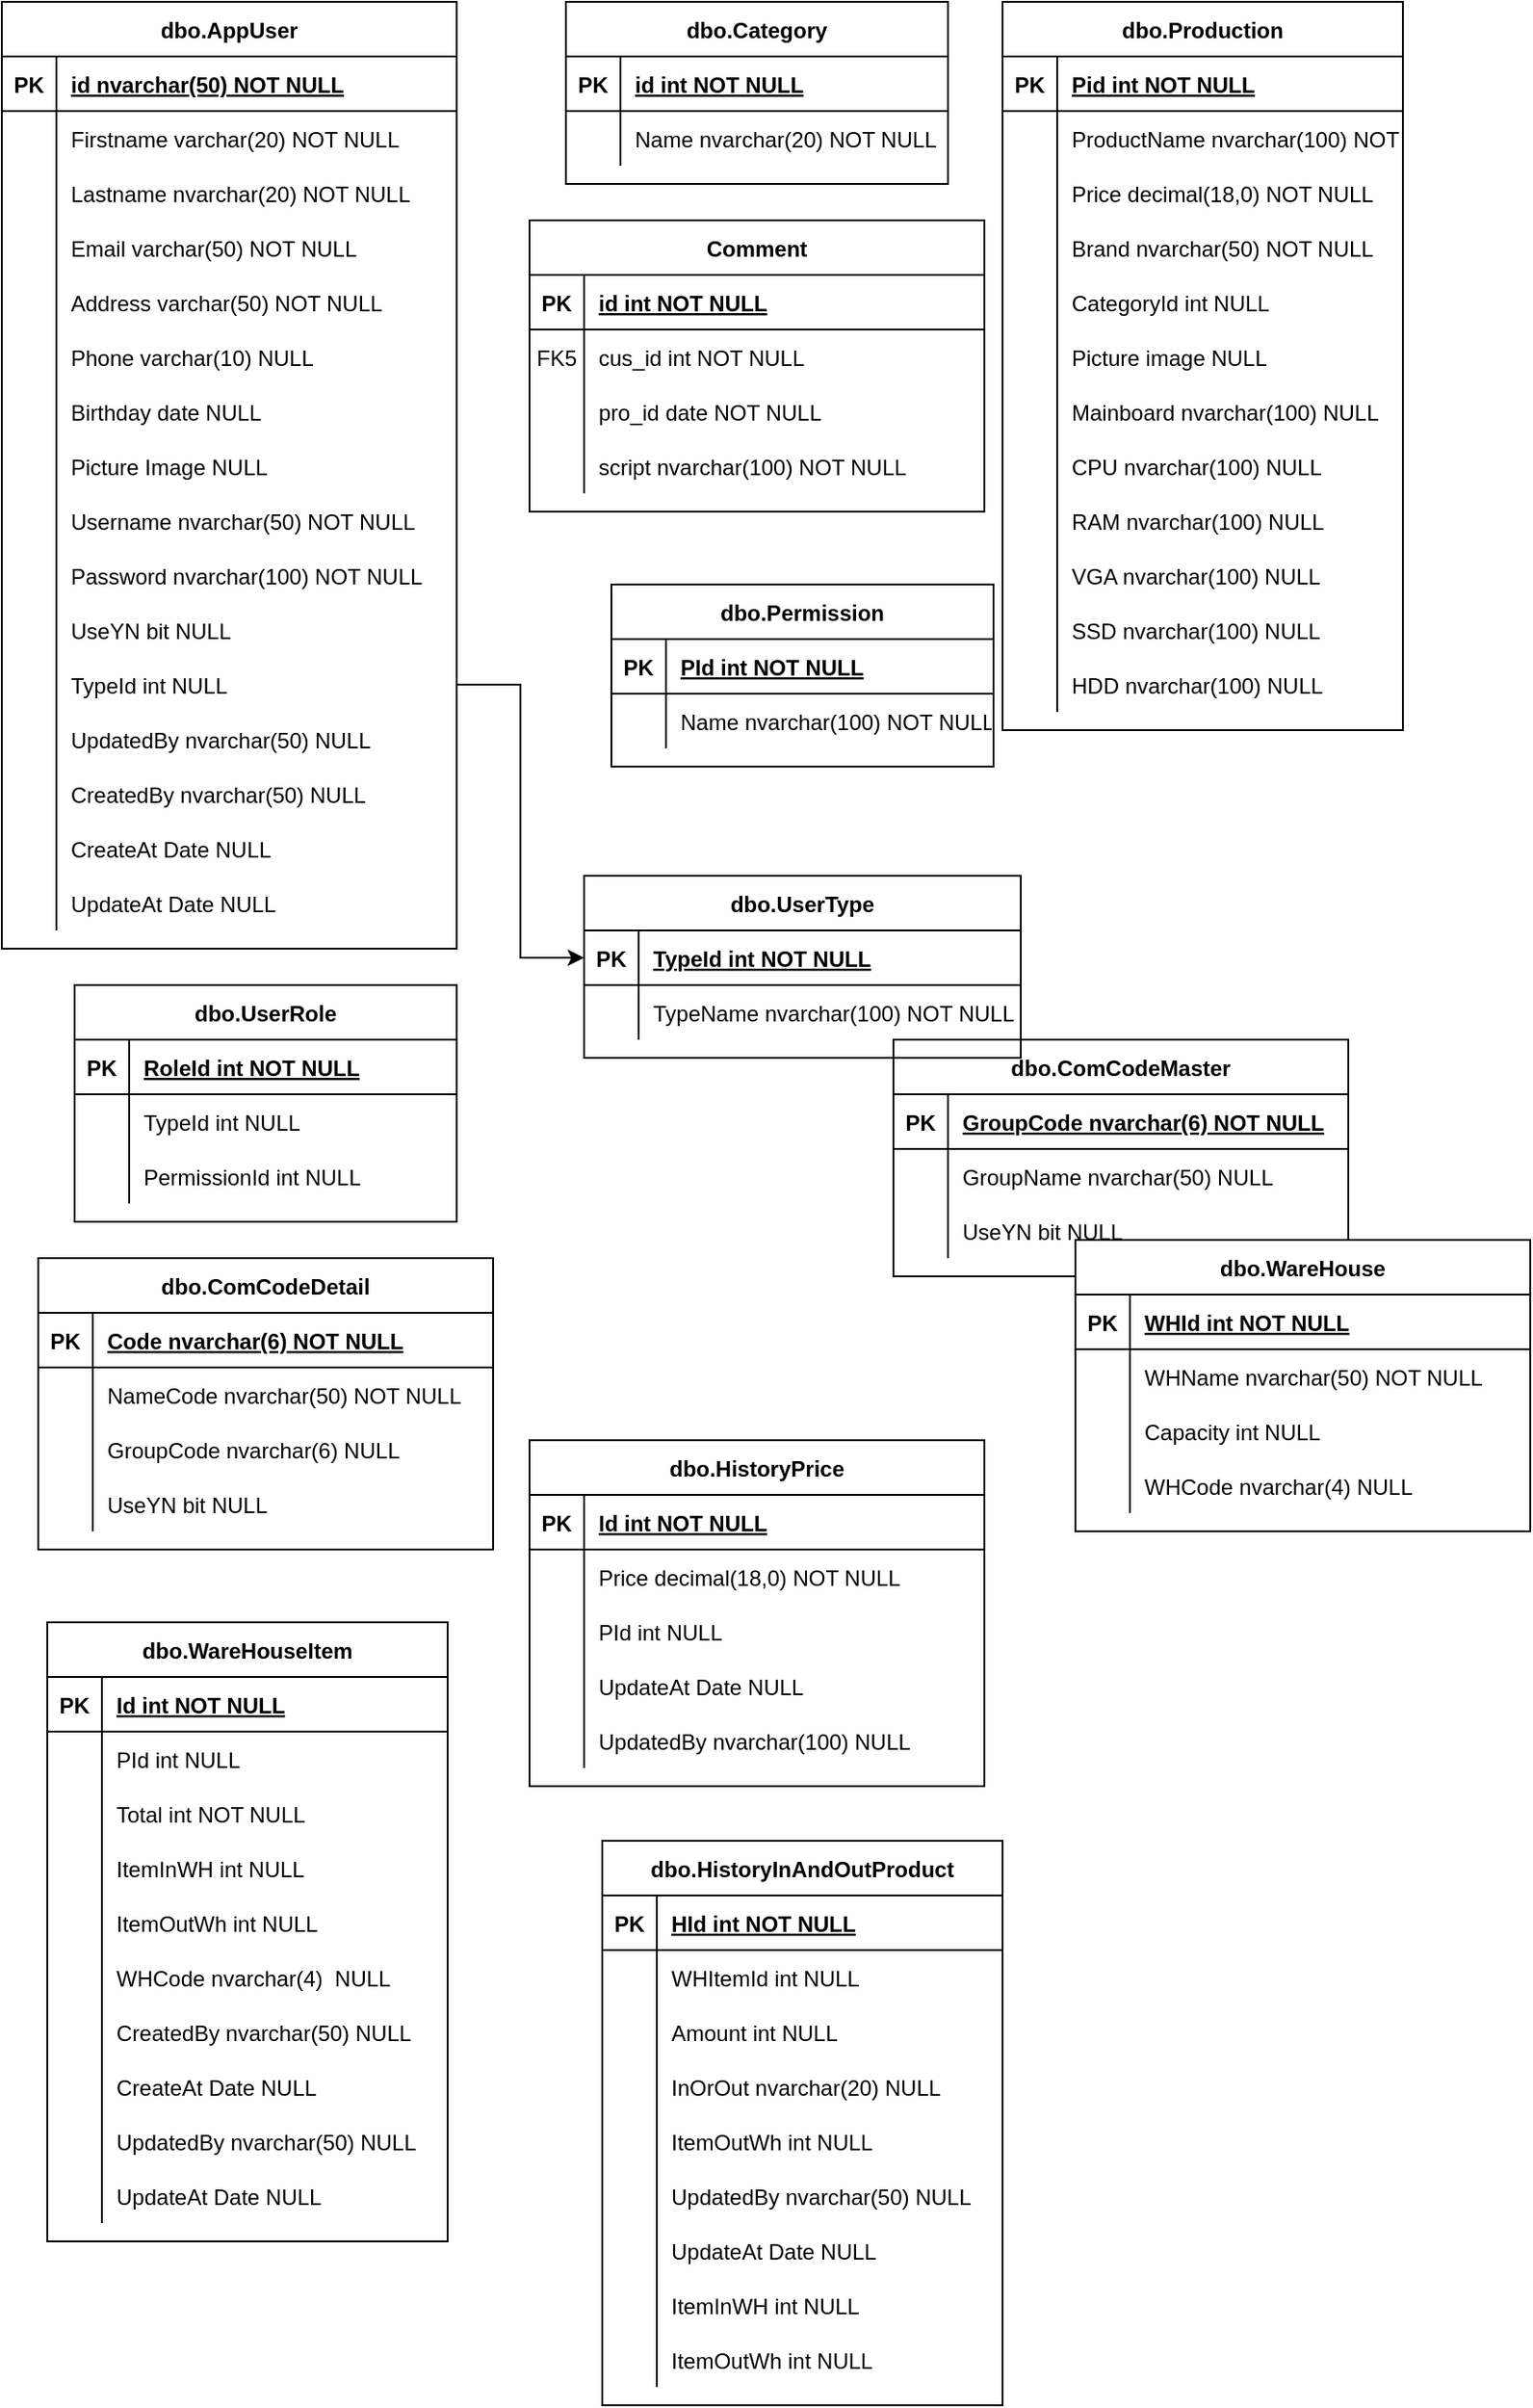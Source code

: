 <mxfile version="18.0.6" type="github">
  <diagram id="R2lEEEUBdFMjLlhIrx00" name="Page-1">
    <mxGraphModel dx="951" dy="564" grid="1" gridSize="10" guides="1" tooltips="1" connect="1" arrows="1" fold="1" page="1" pageScale="1" pageWidth="850" pageHeight="1100" math="0" shadow="0" extFonts="Permanent Marker^https://fonts.googleapis.com/css?family=Permanent+Marker">
      <root>
        <mxCell id="0" />
        <mxCell id="1" parent="0" />
        <mxCell id="C-vyLk0tnHw3VtMMgP7b-2" value="dbo.Category" style="shape=table;startSize=30;container=1;collapsible=1;childLayout=tableLayout;fixedRows=1;rowLines=0;fontStyle=1;align=center;resizeLast=1;" parent="1" vertex="1">
          <mxGeometry x="320" y="10" width="210" height="100" as="geometry" />
        </mxCell>
        <mxCell id="C-vyLk0tnHw3VtMMgP7b-3" value="" style="shape=partialRectangle;collapsible=0;dropTarget=0;pointerEvents=0;fillColor=none;points=[[0,0.5],[1,0.5]];portConstraint=eastwest;top=0;left=0;right=0;bottom=1;" parent="C-vyLk0tnHw3VtMMgP7b-2" vertex="1">
          <mxGeometry y="30" width="210" height="30" as="geometry" />
        </mxCell>
        <mxCell id="C-vyLk0tnHw3VtMMgP7b-4" value="PK" style="shape=partialRectangle;overflow=hidden;connectable=0;fillColor=none;top=0;left=0;bottom=0;right=0;fontStyle=1;" parent="C-vyLk0tnHw3VtMMgP7b-3" vertex="1">
          <mxGeometry width="30" height="30" as="geometry">
            <mxRectangle width="30" height="30" as="alternateBounds" />
          </mxGeometry>
        </mxCell>
        <mxCell id="C-vyLk0tnHw3VtMMgP7b-5" value="id int NOT NULL" style="shape=partialRectangle;overflow=hidden;connectable=0;fillColor=none;top=0;left=0;bottom=0;right=0;align=left;spacingLeft=6;fontStyle=5;" parent="C-vyLk0tnHw3VtMMgP7b-3" vertex="1">
          <mxGeometry x="30" width="180" height="30" as="geometry">
            <mxRectangle width="180" height="30" as="alternateBounds" />
          </mxGeometry>
        </mxCell>
        <mxCell id="C-vyLk0tnHw3VtMMgP7b-6" value="" style="shape=partialRectangle;collapsible=0;dropTarget=0;pointerEvents=0;fillColor=none;points=[[0,0.5],[1,0.5]];portConstraint=eastwest;top=0;left=0;right=0;bottom=0;" parent="C-vyLk0tnHw3VtMMgP7b-2" vertex="1">
          <mxGeometry y="60" width="210" height="30" as="geometry" />
        </mxCell>
        <mxCell id="C-vyLk0tnHw3VtMMgP7b-7" value="" style="shape=partialRectangle;overflow=hidden;connectable=0;fillColor=none;top=0;left=0;bottom=0;right=0;" parent="C-vyLk0tnHw3VtMMgP7b-6" vertex="1">
          <mxGeometry width="30" height="30" as="geometry">
            <mxRectangle width="30" height="30" as="alternateBounds" />
          </mxGeometry>
        </mxCell>
        <mxCell id="C-vyLk0tnHw3VtMMgP7b-8" value="Name nvarchar(20) NOT NULL" style="shape=partialRectangle;overflow=hidden;connectable=0;fillColor=none;top=0;left=0;bottom=0;right=0;align=left;spacingLeft=6;" parent="C-vyLk0tnHw3VtMMgP7b-6" vertex="1">
          <mxGeometry x="30" width="180" height="30" as="geometry">
            <mxRectangle width="180" height="30" as="alternateBounds" />
          </mxGeometry>
        </mxCell>
        <mxCell id="C-vyLk0tnHw3VtMMgP7b-13" value="dbo.ComCodeMaster" style="shape=table;startSize=30;container=1;collapsible=1;childLayout=tableLayout;fixedRows=1;rowLines=0;fontStyle=1;align=center;resizeLast=1;" parent="1" vertex="1">
          <mxGeometry x="500" y="580" width="250" height="130" as="geometry" />
        </mxCell>
        <mxCell id="C-vyLk0tnHw3VtMMgP7b-14" value="" style="shape=partialRectangle;collapsible=0;dropTarget=0;pointerEvents=0;fillColor=none;points=[[0,0.5],[1,0.5]];portConstraint=eastwest;top=0;left=0;right=0;bottom=1;" parent="C-vyLk0tnHw3VtMMgP7b-13" vertex="1">
          <mxGeometry y="30" width="250" height="30" as="geometry" />
        </mxCell>
        <mxCell id="C-vyLk0tnHw3VtMMgP7b-15" value="PK" style="shape=partialRectangle;overflow=hidden;connectable=0;fillColor=none;top=0;left=0;bottom=0;right=0;fontStyle=1;" parent="C-vyLk0tnHw3VtMMgP7b-14" vertex="1">
          <mxGeometry width="30" height="30" as="geometry">
            <mxRectangle width="30" height="30" as="alternateBounds" />
          </mxGeometry>
        </mxCell>
        <mxCell id="C-vyLk0tnHw3VtMMgP7b-16" value="GroupCode nvarchar(6) NOT NULL " style="shape=partialRectangle;overflow=hidden;connectable=0;fillColor=none;top=0;left=0;bottom=0;right=0;align=left;spacingLeft=6;fontStyle=5;" parent="C-vyLk0tnHw3VtMMgP7b-14" vertex="1">
          <mxGeometry x="30" width="220" height="30" as="geometry">
            <mxRectangle width="220" height="30" as="alternateBounds" />
          </mxGeometry>
        </mxCell>
        <mxCell id="C-vyLk0tnHw3VtMMgP7b-17" value="" style="shape=partialRectangle;collapsible=0;dropTarget=0;pointerEvents=0;fillColor=none;points=[[0,0.5],[1,0.5]];portConstraint=eastwest;top=0;left=0;right=0;bottom=0;" parent="C-vyLk0tnHw3VtMMgP7b-13" vertex="1">
          <mxGeometry y="60" width="250" height="30" as="geometry" />
        </mxCell>
        <mxCell id="C-vyLk0tnHw3VtMMgP7b-18" value="" style="shape=partialRectangle;overflow=hidden;connectable=0;fillColor=none;top=0;left=0;bottom=0;right=0;" parent="C-vyLk0tnHw3VtMMgP7b-17" vertex="1">
          <mxGeometry width="30" height="30" as="geometry">
            <mxRectangle width="30" height="30" as="alternateBounds" />
          </mxGeometry>
        </mxCell>
        <mxCell id="C-vyLk0tnHw3VtMMgP7b-19" value="GroupName nvarchar(50) NULL" style="shape=partialRectangle;overflow=hidden;connectable=0;fillColor=none;top=0;left=0;bottom=0;right=0;align=left;spacingLeft=6;" parent="C-vyLk0tnHw3VtMMgP7b-17" vertex="1">
          <mxGeometry x="30" width="220" height="30" as="geometry">
            <mxRectangle width="220" height="30" as="alternateBounds" />
          </mxGeometry>
        </mxCell>
        <mxCell id="Z93hSuT6IHFXyIPr1tL7-25" value="" style="shape=partialRectangle;collapsible=0;dropTarget=0;pointerEvents=0;fillColor=none;points=[[0,0.5],[1,0.5]];portConstraint=eastwest;top=0;left=0;right=0;bottom=0;" vertex="1" parent="C-vyLk0tnHw3VtMMgP7b-13">
          <mxGeometry y="90" width="250" height="30" as="geometry" />
        </mxCell>
        <mxCell id="Z93hSuT6IHFXyIPr1tL7-26" value="" style="shape=partialRectangle;overflow=hidden;connectable=0;fillColor=none;top=0;left=0;bottom=0;right=0;" vertex="1" parent="Z93hSuT6IHFXyIPr1tL7-25">
          <mxGeometry width="30" height="30" as="geometry">
            <mxRectangle width="30" height="30" as="alternateBounds" />
          </mxGeometry>
        </mxCell>
        <mxCell id="Z93hSuT6IHFXyIPr1tL7-27" value="UseYN bit NULL" style="shape=partialRectangle;overflow=hidden;connectable=0;fillColor=none;top=0;left=0;bottom=0;right=0;align=left;spacingLeft=6;" vertex="1" parent="Z93hSuT6IHFXyIPr1tL7-25">
          <mxGeometry x="30" width="220" height="30" as="geometry">
            <mxRectangle width="220" height="30" as="alternateBounds" />
          </mxGeometry>
        </mxCell>
        <mxCell id="Z93hSuT6IHFXyIPr1tL7-151" style="edgeStyle=orthogonalEdgeStyle;rounded=0;orthogonalLoop=1;jettySize=auto;html=1;exitX=1;exitY=0.5;exitDx=0;exitDy=0;" edge="1" parent="1" source="Z93hSuT6IHFXyIPr1tL7-148" target="Z93hSuT6IHFXyIPr1tL7-9">
          <mxGeometry relative="1" as="geometry" />
        </mxCell>
        <mxCell id="C-vyLk0tnHw3VtMMgP7b-23" value="dbo.AppUser" style="shape=table;startSize=30;container=1;collapsible=1;childLayout=tableLayout;fixedRows=1;rowLines=0;fontStyle=1;align=center;resizeLast=1;" parent="1" vertex="1">
          <mxGeometry x="10" y="10" width="250" height="520" as="geometry" />
        </mxCell>
        <mxCell id="C-vyLk0tnHw3VtMMgP7b-24" value="" style="shape=partialRectangle;collapsible=0;dropTarget=0;pointerEvents=0;fillColor=none;points=[[0,0.5],[1,0.5]];portConstraint=eastwest;top=0;left=0;right=0;bottom=1;" parent="C-vyLk0tnHw3VtMMgP7b-23" vertex="1">
          <mxGeometry y="30" width="250" height="30" as="geometry" />
        </mxCell>
        <mxCell id="C-vyLk0tnHw3VtMMgP7b-25" value="PK" style="shape=partialRectangle;overflow=hidden;connectable=0;fillColor=none;top=0;left=0;bottom=0;right=0;fontStyle=1;" parent="C-vyLk0tnHw3VtMMgP7b-24" vertex="1">
          <mxGeometry width="30" height="30" as="geometry">
            <mxRectangle width="30" height="30" as="alternateBounds" />
          </mxGeometry>
        </mxCell>
        <mxCell id="C-vyLk0tnHw3VtMMgP7b-26" value="id nvarchar(50) NOT NULL " style="shape=partialRectangle;overflow=hidden;connectable=0;fillColor=none;top=0;left=0;bottom=0;right=0;align=left;spacingLeft=6;fontStyle=5;" parent="C-vyLk0tnHw3VtMMgP7b-24" vertex="1">
          <mxGeometry x="30" width="220" height="30" as="geometry">
            <mxRectangle width="220" height="30" as="alternateBounds" />
          </mxGeometry>
        </mxCell>
        <mxCell id="C-vyLk0tnHw3VtMMgP7b-27" value="" style="shape=partialRectangle;collapsible=0;dropTarget=0;pointerEvents=0;fillColor=none;points=[[0,0.5],[1,0.5]];portConstraint=eastwest;top=0;left=0;right=0;bottom=0;" parent="C-vyLk0tnHw3VtMMgP7b-23" vertex="1">
          <mxGeometry y="60" width="250" height="30" as="geometry" />
        </mxCell>
        <mxCell id="C-vyLk0tnHw3VtMMgP7b-28" value="" style="shape=partialRectangle;overflow=hidden;connectable=0;fillColor=none;top=0;left=0;bottom=0;right=0;" parent="C-vyLk0tnHw3VtMMgP7b-27" vertex="1">
          <mxGeometry width="30" height="30" as="geometry">
            <mxRectangle width="30" height="30" as="alternateBounds" />
          </mxGeometry>
        </mxCell>
        <mxCell id="C-vyLk0tnHw3VtMMgP7b-29" value="Firstname varchar(20) NOT NULL" style="shape=partialRectangle;overflow=hidden;connectable=0;fillColor=none;top=0;left=0;bottom=0;right=0;align=left;spacingLeft=6;" parent="C-vyLk0tnHw3VtMMgP7b-27" vertex="1">
          <mxGeometry x="30" width="220" height="30" as="geometry">
            <mxRectangle width="220" height="30" as="alternateBounds" />
          </mxGeometry>
        </mxCell>
        <mxCell id="kLlW5MXYNSt2icohhsSC-59" value="" style="shape=partialRectangle;collapsible=0;dropTarget=0;pointerEvents=0;fillColor=none;points=[[0,0.5],[1,0.5]];portConstraint=eastwest;top=0;left=0;right=0;bottom=0;" parent="C-vyLk0tnHw3VtMMgP7b-23" vertex="1">
          <mxGeometry y="90" width="250" height="30" as="geometry" />
        </mxCell>
        <mxCell id="kLlW5MXYNSt2icohhsSC-60" value="" style="shape=partialRectangle;overflow=hidden;connectable=0;fillColor=none;top=0;left=0;bottom=0;right=0;" parent="kLlW5MXYNSt2icohhsSC-59" vertex="1">
          <mxGeometry width="30" height="30" as="geometry">
            <mxRectangle width="30" height="30" as="alternateBounds" />
          </mxGeometry>
        </mxCell>
        <mxCell id="kLlW5MXYNSt2icohhsSC-61" value="Lastname nvarchar(20) NOT NULL" style="shape=partialRectangle;overflow=hidden;connectable=0;fillColor=none;top=0;left=0;bottom=0;right=0;align=left;spacingLeft=6;" parent="kLlW5MXYNSt2icohhsSC-59" vertex="1">
          <mxGeometry x="30" width="220" height="30" as="geometry">
            <mxRectangle width="220" height="30" as="alternateBounds" />
          </mxGeometry>
        </mxCell>
        <mxCell id="kLlW5MXYNSt2icohhsSC-62" value="" style="shape=partialRectangle;collapsible=0;dropTarget=0;pointerEvents=0;fillColor=none;points=[[0,0.5],[1,0.5]];portConstraint=eastwest;top=0;left=0;right=0;bottom=0;" parent="C-vyLk0tnHw3VtMMgP7b-23" vertex="1">
          <mxGeometry y="120" width="250" height="30" as="geometry" />
        </mxCell>
        <mxCell id="kLlW5MXYNSt2icohhsSC-63" value="" style="shape=partialRectangle;overflow=hidden;connectable=0;fillColor=none;top=0;left=0;bottom=0;right=0;" parent="kLlW5MXYNSt2icohhsSC-62" vertex="1">
          <mxGeometry width="30" height="30" as="geometry">
            <mxRectangle width="30" height="30" as="alternateBounds" />
          </mxGeometry>
        </mxCell>
        <mxCell id="kLlW5MXYNSt2icohhsSC-64" value="Email varchar(50) NOT NULL" style="shape=partialRectangle;overflow=hidden;connectable=0;fillColor=none;top=0;left=0;bottom=0;right=0;align=left;spacingLeft=6;" parent="kLlW5MXYNSt2icohhsSC-62" vertex="1">
          <mxGeometry x="30" width="220" height="30" as="geometry">
            <mxRectangle width="220" height="30" as="alternateBounds" />
          </mxGeometry>
        </mxCell>
        <mxCell id="kLlW5MXYNSt2icohhsSC-65" value="" style="shape=partialRectangle;collapsible=0;dropTarget=0;pointerEvents=0;fillColor=none;points=[[0,0.5],[1,0.5]];portConstraint=eastwest;top=0;left=0;right=0;bottom=0;" parent="C-vyLk0tnHw3VtMMgP7b-23" vertex="1">
          <mxGeometry y="150" width="250" height="30" as="geometry" />
        </mxCell>
        <mxCell id="kLlW5MXYNSt2icohhsSC-66" value="" style="shape=partialRectangle;overflow=hidden;connectable=0;fillColor=none;top=0;left=0;bottom=0;right=0;" parent="kLlW5MXYNSt2icohhsSC-65" vertex="1">
          <mxGeometry width="30" height="30" as="geometry">
            <mxRectangle width="30" height="30" as="alternateBounds" />
          </mxGeometry>
        </mxCell>
        <mxCell id="kLlW5MXYNSt2icohhsSC-67" value="Address varchar(50) NOT NULL" style="shape=partialRectangle;overflow=hidden;connectable=0;fillColor=none;top=0;left=0;bottom=0;right=0;align=left;spacingLeft=6;" parent="kLlW5MXYNSt2icohhsSC-65" vertex="1">
          <mxGeometry x="30" width="220" height="30" as="geometry">
            <mxRectangle width="220" height="30" as="alternateBounds" />
          </mxGeometry>
        </mxCell>
        <mxCell id="Z93hSuT6IHFXyIPr1tL7-145" value="" style="shape=partialRectangle;collapsible=0;dropTarget=0;pointerEvents=0;fillColor=none;points=[[0,0.5],[1,0.5]];portConstraint=eastwest;top=0;left=0;right=0;bottom=0;" vertex="1" parent="C-vyLk0tnHw3VtMMgP7b-23">
          <mxGeometry y="180" width="250" height="30" as="geometry" />
        </mxCell>
        <mxCell id="Z93hSuT6IHFXyIPr1tL7-146" value="" style="shape=partialRectangle;overflow=hidden;connectable=0;fillColor=none;top=0;left=0;bottom=0;right=0;" vertex="1" parent="Z93hSuT6IHFXyIPr1tL7-145">
          <mxGeometry width="30" height="30" as="geometry">
            <mxRectangle width="30" height="30" as="alternateBounds" />
          </mxGeometry>
        </mxCell>
        <mxCell id="Z93hSuT6IHFXyIPr1tL7-147" value="Phone varchar(10) NULL" style="shape=partialRectangle;overflow=hidden;connectable=0;fillColor=none;top=0;left=0;bottom=0;right=0;align=left;spacingLeft=6;" vertex="1" parent="Z93hSuT6IHFXyIPr1tL7-145">
          <mxGeometry x="30" width="220" height="30" as="geometry">
            <mxRectangle width="220" height="30" as="alternateBounds" />
          </mxGeometry>
        </mxCell>
        <mxCell id="dIiA2_YUN6hhELJvR8Fl-39" value="" style="shape=partialRectangle;collapsible=0;dropTarget=0;pointerEvents=0;fillColor=none;points=[[0,0.5],[1,0.5]];portConstraint=eastwest;top=0;left=0;right=0;bottom=0;" parent="C-vyLk0tnHw3VtMMgP7b-23" vertex="1">
          <mxGeometry y="210" width="250" height="30" as="geometry" />
        </mxCell>
        <mxCell id="dIiA2_YUN6hhELJvR8Fl-40" value="" style="shape=partialRectangle;overflow=hidden;connectable=0;fillColor=none;top=0;left=0;bottom=0;right=0;" parent="dIiA2_YUN6hhELJvR8Fl-39" vertex="1">
          <mxGeometry width="30" height="30" as="geometry">
            <mxRectangle width="30" height="30" as="alternateBounds" />
          </mxGeometry>
        </mxCell>
        <mxCell id="dIiA2_YUN6hhELJvR8Fl-41" value="Birthday date NULL" style="shape=partialRectangle;overflow=hidden;connectable=0;fillColor=none;top=0;left=0;bottom=0;right=0;align=left;spacingLeft=6;" parent="dIiA2_YUN6hhELJvR8Fl-39" vertex="1">
          <mxGeometry x="30" width="220" height="30" as="geometry">
            <mxRectangle width="220" height="30" as="alternateBounds" />
          </mxGeometry>
        </mxCell>
        <mxCell id="kLlW5MXYNSt2icohhsSC-84" value="" style="shape=partialRectangle;collapsible=0;dropTarget=0;pointerEvents=0;fillColor=none;points=[[0,0.5],[1,0.5]];portConstraint=eastwest;top=0;left=0;right=0;bottom=0;" parent="C-vyLk0tnHw3VtMMgP7b-23" vertex="1">
          <mxGeometry y="240" width="250" height="30" as="geometry" />
        </mxCell>
        <mxCell id="kLlW5MXYNSt2icohhsSC-85" value="" style="shape=partialRectangle;overflow=hidden;connectable=0;fillColor=none;top=0;left=0;bottom=0;right=0;" parent="kLlW5MXYNSt2icohhsSC-84" vertex="1">
          <mxGeometry width="30" height="30" as="geometry">
            <mxRectangle width="30" height="30" as="alternateBounds" />
          </mxGeometry>
        </mxCell>
        <mxCell id="kLlW5MXYNSt2icohhsSC-86" value="Picture Image NULL" style="shape=partialRectangle;overflow=hidden;connectable=0;fillColor=none;top=0;left=0;bottom=0;right=0;align=left;spacingLeft=6;" parent="kLlW5MXYNSt2icohhsSC-84" vertex="1">
          <mxGeometry x="30" width="220" height="30" as="geometry">
            <mxRectangle width="220" height="30" as="alternateBounds" />
          </mxGeometry>
        </mxCell>
        <mxCell id="kLlW5MXYNSt2icohhsSC-106" value="" style="shape=partialRectangle;collapsible=0;dropTarget=0;pointerEvents=0;fillColor=none;points=[[0,0.5],[1,0.5]];portConstraint=eastwest;top=0;left=0;right=0;bottom=0;" parent="C-vyLk0tnHw3VtMMgP7b-23" vertex="1">
          <mxGeometry y="270" width="250" height="30" as="geometry" />
        </mxCell>
        <mxCell id="kLlW5MXYNSt2icohhsSC-107" value="" style="shape=partialRectangle;overflow=hidden;connectable=0;fillColor=none;top=0;left=0;bottom=0;right=0;" parent="kLlW5MXYNSt2icohhsSC-106" vertex="1">
          <mxGeometry width="30" height="30" as="geometry">
            <mxRectangle width="30" height="30" as="alternateBounds" />
          </mxGeometry>
        </mxCell>
        <mxCell id="kLlW5MXYNSt2icohhsSC-108" value="Username nvarchar(50) NOT NULL  " style="shape=partialRectangle;overflow=hidden;connectable=0;fillColor=none;top=0;left=0;bottom=0;right=0;align=left;spacingLeft=6;" parent="kLlW5MXYNSt2icohhsSC-106" vertex="1">
          <mxGeometry x="30" width="220" height="30" as="geometry">
            <mxRectangle width="220" height="30" as="alternateBounds" />
          </mxGeometry>
        </mxCell>
        <mxCell id="DYOJ0x0eCW1YeZo3kU7x-1" value="" style="shape=partialRectangle;collapsible=0;dropTarget=0;pointerEvents=0;fillColor=none;points=[[0,0.5],[1,0.5]];portConstraint=eastwest;top=0;left=0;right=0;bottom=0;" parent="C-vyLk0tnHw3VtMMgP7b-23" vertex="1">
          <mxGeometry y="300" width="250" height="30" as="geometry" />
        </mxCell>
        <mxCell id="DYOJ0x0eCW1YeZo3kU7x-2" value="" style="shape=partialRectangle;overflow=hidden;connectable=0;fillColor=none;top=0;left=0;bottom=0;right=0;" parent="DYOJ0x0eCW1YeZo3kU7x-1" vertex="1">
          <mxGeometry width="30" height="30" as="geometry">
            <mxRectangle width="30" height="30" as="alternateBounds" />
          </mxGeometry>
        </mxCell>
        <mxCell id="DYOJ0x0eCW1YeZo3kU7x-3" value="Password nvarchar(100) NOT NULL" style="shape=partialRectangle;overflow=hidden;connectable=0;fillColor=none;top=0;left=0;bottom=0;right=0;align=left;spacingLeft=6;" parent="DYOJ0x0eCW1YeZo3kU7x-1" vertex="1">
          <mxGeometry x="30" width="220" height="30" as="geometry">
            <mxRectangle width="220" height="30" as="alternateBounds" />
          </mxGeometry>
        </mxCell>
        <mxCell id="DYOJ0x0eCW1YeZo3kU7x-32" value="" style="shape=partialRectangle;collapsible=0;dropTarget=0;pointerEvents=0;fillColor=none;points=[[0,0.5],[1,0.5]];portConstraint=eastwest;top=0;left=0;right=0;bottom=0;" parent="C-vyLk0tnHw3VtMMgP7b-23" vertex="1">
          <mxGeometry y="330" width="250" height="30" as="geometry" />
        </mxCell>
        <mxCell id="DYOJ0x0eCW1YeZo3kU7x-33" value="" style="shape=partialRectangle;overflow=hidden;connectable=0;fillColor=none;top=0;left=0;bottom=0;right=0;" parent="DYOJ0x0eCW1YeZo3kU7x-32" vertex="1">
          <mxGeometry width="30" height="30" as="geometry">
            <mxRectangle width="30" height="30" as="alternateBounds" />
          </mxGeometry>
        </mxCell>
        <mxCell id="DYOJ0x0eCW1YeZo3kU7x-34" value="UseYN bit NULL" style="shape=partialRectangle;overflow=hidden;connectable=0;fillColor=none;top=0;left=0;bottom=0;right=0;align=left;spacingLeft=6;" parent="DYOJ0x0eCW1YeZo3kU7x-32" vertex="1">
          <mxGeometry x="30" width="220" height="30" as="geometry">
            <mxRectangle width="220" height="30" as="alternateBounds" />
          </mxGeometry>
        </mxCell>
        <mxCell id="Z93hSuT6IHFXyIPr1tL7-148" value="" style="shape=partialRectangle;collapsible=0;dropTarget=0;pointerEvents=0;fillColor=none;points=[[0,0.5],[1,0.5]];portConstraint=eastwest;top=0;left=0;right=0;bottom=0;" vertex="1" parent="C-vyLk0tnHw3VtMMgP7b-23">
          <mxGeometry y="360" width="250" height="30" as="geometry" />
        </mxCell>
        <mxCell id="Z93hSuT6IHFXyIPr1tL7-149" value="" style="shape=partialRectangle;overflow=hidden;connectable=0;fillColor=none;top=0;left=0;bottom=0;right=0;" vertex="1" parent="Z93hSuT6IHFXyIPr1tL7-148">
          <mxGeometry width="30" height="30" as="geometry">
            <mxRectangle width="30" height="30" as="alternateBounds" />
          </mxGeometry>
        </mxCell>
        <mxCell id="Z93hSuT6IHFXyIPr1tL7-150" value="TypeId int NULL" style="shape=partialRectangle;overflow=hidden;connectable=0;fillColor=none;top=0;left=0;bottom=0;right=0;align=left;spacingLeft=6;" vertex="1" parent="Z93hSuT6IHFXyIPr1tL7-148">
          <mxGeometry x="30" width="220" height="30" as="geometry">
            <mxRectangle width="220" height="30" as="alternateBounds" />
          </mxGeometry>
        </mxCell>
        <mxCell id="DYOJ0x0eCW1YeZo3kU7x-35" value="" style="shape=partialRectangle;collapsible=0;dropTarget=0;pointerEvents=0;fillColor=none;points=[[0,0.5],[1,0.5]];portConstraint=eastwest;top=0;left=0;right=0;bottom=0;" parent="C-vyLk0tnHw3VtMMgP7b-23" vertex="1">
          <mxGeometry y="390" width="250" height="30" as="geometry" />
        </mxCell>
        <mxCell id="DYOJ0x0eCW1YeZo3kU7x-36" value="" style="shape=partialRectangle;overflow=hidden;connectable=0;fillColor=none;top=0;left=0;bottom=0;right=0;" parent="DYOJ0x0eCW1YeZo3kU7x-35" vertex="1">
          <mxGeometry width="30" height="30" as="geometry">
            <mxRectangle width="30" height="30" as="alternateBounds" />
          </mxGeometry>
        </mxCell>
        <mxCell id="DYOJ0x0eCW1YeZo3kU7x-37" value="UpdatedBy nvarchar(50) NULL" style="shape=partialRectangle;overflow=hidden;connectable=0;fillColor=none;top=0;left=0;bottom=0;right=0;align=left;spacingLeft=6;" parent="DYOJ0x0eCW1YeZo3kU7x-35" vertex="1">
          <mxGeometry x="30" width="220" height="30" as="geometry">
            <mxRectangle width="220" height="30" as="alternateBounds" />
          </mxGeometry>
        </mxCell>
        <mxCell id="DYOJ0x0eCW1YeZo3kU7x-38" value="" style="shape=partialRectangle;collapsible=0;dropTarget=0;pointerEvents=0;fillColor=none;points=[[0,0.5],[1,0.5]];portConstraint=eastwest;top=0;left=0;right=0;bottom=0;" parent="C-vyLk0tnHw3VtMMgP7b-23" vertex="1">
          <mxGeometry y="420" width="250" height="30" as="geometry" />
        </mxCell>
        <mxCell id="DYOJ0x0eCW1YeZo3kU7x-39" value="" style="shape=partialRectangle;overflow=hidden;connectable=0;fillColor=none;top=0;left=0;bottom=0;right=0;" parent="DYOJ0x0eCW1YeZo3kU7x-38" vertex="1">
          <mxGeometry width="30" height="30" as="geometry">
            <mxRectangle width="30" height="30" as="alternateBounds" />
          </mxGeometry>
        </mxCell>
        <mxCell id="DYOJ0x0eCW1YeZo3kU7x-40" value="CreatedBy nvarchar(50) NULL" style="shape=partialRectangle;overflow=hidden;connectable=0;fillColor=none;top=0;left=0;bottom=0;right=0;align=left;spacingLeft=6;" parent="DYOJ0x0eCW1YeZo3kU7x-38" vertex="1">
          <mxGeometry x="30" width="220" height="30" as="geometry">
            <mxRectangle width="220" height="30" as="alternateBounds" />
          </mxGeometry>
        </mxCell>
        <mxCell id="DYOJ0x0eCW1YeZo3kU7x-41" value="" style="shape=partialRectangle;collapsible=0;dropTarget=0;pointerEvents=0;fillColor=none;points=[[0,0.5],[1,0.5]];portConstraint=eastwest;top=0;left=0;right=0;bottom=0;" parent="C-vyLk0tnHw3VtMMgP7b-23" vertex="1">
          <mxGeometry y="450" width="250" height="30" as="geometry" />
        </mxCell>
        <mxCell id="DYOJ0x0eCW1YeZo3kU7x-42" value="" style="shape=partialRectangle;overflow=hidden;connectable=0;fillColor=none;top=0;left=0;bottom=0;right=0;" parent="DYOJ0x0eCW1YeZo3kU7x-41" vertex="1">
          <mxGeometry width="30" height="30" as="geometry">
            <mxRectangle width="30" height="30" as="alternateBounds" />
          </mxGeometry>
        </mxCell>
        <mxCell id="DYOJ0x0eCW1YeZo3kU7x-43" value="CreateAt Date NULL" style="shape=partialRectangle;overflow=hidden;connectable=0;fillColor=none;top=0;left=0;bottom=0;right=0;align=left;spacingLeft=6;" parent="DYOJ0x0eCW1YeZo3kU7x-41" vertex="1">
          <mxGeometry x="30" width="220" height="30" as="geometry">
            <mxRectangle width="220" height="30" as="alternateBounds" />
          </mxGeometry>
        </mxCell>
        <mxCell id="DYOJ0x0eCW1YeZo3kU7x-44" value="" style="shape=partialRectangle;collapsible=0;dropTarget=0;pointerEvents=0;fillColor=none;points=[[0,0.5],[1,0.5]];portConstraint=eastwest;top=0;left=0;right=0;bottom=0;" parent="C-vyLk0tnHw3VtMMgP7b-23" vertex="1">
          <mxGeometry y="480" width="250" height="30" as="geometry" />
        </mxCell>
        <mxCell id="DYOJ0x0eCW1YeZo3kU7x-45" value="" style="shape=partialRectangle;overflow=hidden;connectable=0;fillColor=none;top=0;left=0;bottom=0;right=0;" parent="DYOJ0x0eCW1YeZo3kU7x-44" vertex="1">
          <mxGeometry width="30" height="30" as="geometry">
            <mxRectangle width="30" height="30" as="alternateBounds" />
          </mxGeometry>
        </mxCell>
        <mxCell id="DYOJ0x0eCW1YeZo3kU7x-46" value="UpdateAt Date NULL" style="shape=partialRectangle;overflow=hidden;connectable=0;fillColor=none;top=0;left=0;bottom=0;right=0;align=left;spacingLeft=6;" parent="DYOJ0x0eCW1YeZo3kU7x-44" vertex="1">
          <mxGeometry x="30" width="220" height="30" as="geometry">
            <mxRectangle width="220" height="30" as="alternateBounds" />
          </mxGeometry>
        </mxCell>
        <mxCell id="kLlW5MXYNSt2icohhsSC-35" value="Comment" style="shape=table;startSize=30;container=1;collapsible=1;childLayout=tableLayout;fixedRows=1;rowLines=0;fontStyle=1;align=center;resizeLast=1;" parent="1" vertex="1">
          <mxGeometry x="300" y="130" width="250" height="160" as="geometry" />
        </mxCell>
        <mxCell id="kLlW5MXYNSt2icohhsSC-36" value="" style="shape=partialRectangle;collapsible=0;dropTarget=0;pointerEvents=0;fillColor=none;points=[[0,0.5],[1,0.5]];portConstraint=eastwest;top=0;left=0;right=0;bottom=1;" parent="kLlW5MXYNSt2icohhsSC-35" vertex="1">
          <mxGeometry y="30" width="250" height="30" as="geometry" />
        </mxCell>
        <mxCell id="kLlW5MXYNSt2icohhsSC-37" value="PK" style="shape=partialRectangle;overflow=hidden;connectable=0;fillColor=none;top=0;left=0;bottom=0;right=0;fontStyle=1;" parent="kLlW5MXYNSt2icohhsSC-36" vertex="1">
          <mxGeometry width="30" height="30" as="geometry">
            <mxRectangle width="30" height="30" as="alternateBounds" />
          </mxGeometry>
        </mxCell>
        <mxCell id="kLlW5MXYNSt2icohhsSC-38" value="id int NOT NULL " style="shape=partialRectangle;overflow=hidden;connectable=0;fillColor=none;top=0;left=0;bottom=0;right=0;align=left;spacingLeft=6;fontStyle=5;" parent="kLlW5MXYNSt2icohhsSC-36" vertex="1">
          <mxGeometry x="30" width="220" height="30" as="geometry">
            <mxRectangle width="220" height="30" as="alternateBounds" />
          </mxGeometry>
        </mxCell>
        <mxCell id="kLlW5MXYNSt2icohhsSC-39" value="" style="shape=partialRectangle;collapsible=0;dropTarget=0;pointerEvents=0;fillColor=none;points=[[0,0.5],[1,0.5]];portConstraint=eastwest;top=0;left=0;right=0;bottom=0;" parent="kLlW5MXYNSt2icohhsSC-35" vertex="1">
          <mxGeometry y="60" width="250" height="30" as="geometry" />
        </mxCell>
        <mxCell id="kLlW5MXYNSt2icohhsSC-40" value="FK5" style="shape=partialRectangle;overflow=hidden;connectable=0;fillColor=none;top=0;left=0;bottom=0;right=0;" parent="kLlW5MXYNSt2icohhsSC-39" vertex="1">
          <mxGeometry width="30" height="30" as="geometry">
            <mxRectangle width="30" height="30" as="alternateBounds" />
          </mxGeometry>
        </mxCell>
        <mxCell id="kLlW5MXYNSt2icohhsSC-41" value="cus_id int NOT NULL" style="shape=partialRectangle;overflow=hidden;connectable=0;fillColor=none;top=0;left=0;bottom=0;right=0;align=left;spacingLeft=6;" parent="kLlW5MXYNSt2icohhsSC-39" vertex="1">
          <mxGeometry x="30" width="220" height="30" as="geometry">
            <mxRectangle width="220" height="30" as="alternateBounds" />
          </mxGeometry>
        </mxCell>
        <mxCell id="kLlW5MXYNSt2icohhsSC-42" value="" style="shape=partialRectangle;collapsible=0;dropTarget=0;pointerEvents=0;fillColor=none;points=[[0,0.5],[1,0.5]];portConstraint=eastwest;top=0;left=0;right=0;bottom=0;" parent="kLlW5MXYNSt2icohhsSC-35" vertex="1">
          <mxGeometry y="90" width="250" height="30" as="geometry" />
        </mxCell>
        <mxCell id="kLlW5MXYNSt2icohhsSC-43" value="" style="shape=partialRectangle;overflow=hidden;connectable=0;fillColor=none;top=0;left=0;bottom=0;right=0;" parent="kLlW5MXYNSt2icohhsSC-42" vertex="1">
          <mxGeometry width="30" height="30" as="geometry">
            <mxRectangle width="30" height="30" as="alternateBounds" />
          </mxGeometry>
        </mxCell>
        <mxCell id="kLlW5MXYNSt2icohhsSC-44" value="pro_id date NOT NULL" style="shape=partialRectangle;overflow=hidden;connectable=0;fillColor=none;top=0;left=0;bottom=0;right=0;align=left;spacingLeft=6;" parent="kLlW5MXYNSt2icohhsSC-42" vertex="1">
          <mxGeometry x="30" width="220" height="30" as="geometry">
            <mxRectangle width="220" height="30" as="alternateBounds" />
          </mxGeometry>
        </mxCell>
        <mxCell id="kLlW5MXYNSt2icohhsSC-49" value="" style="shape=partialRectangle;collapsible=0;dropTarget=0;pointerEvents=0;fillColor=none;points=[[0,0.5],[1,0.5]];portConstraint=eastwest;top=0;left=0;right=0;bottom=0;" parent="kLlW5MXYNSt2icohhsSC-35" vertex="1">
          <mxGeometry y="120" width="250" height="30" as="geometry" />
        </mxCell>
        <mxCell id="kLlW5MXYNSt2icohhsSC-50" value="" style="shape=partialRectangle;overflow=hidden;connectable=0;fillColor=none;top=0;left=0;bottom=0;right=0;" parent="kLlW5MXYNSt2icohhsSC-49" vertex="1">
          <mxGeometry width="30" height="30" as="geometry">
            <mxRectangle width="30" height="30" as="alternateBounds" />
          </mxGeometry>
        </mxCell>
        <mxCell id="kLlW5MXYNSt2icohhsSC-51" value="script nvarchar(100) NOT NULL" style="shape=partialRectangle;overflow=hidden;connectable=0;fillColor=none;top=0;left=0;bottom=0;right=0;align=left;spacingLeft=6;" parent="kLlW5MXYNSt2icohhsSC-49" vertex="1">
          <mxGeometry x="30" width="220" height="30" as="geometry">
            <mxRectangle width="220" height="30" as="alternateBounds" />
          </mxGeometry>
        </mxCell>
        <mxCell id="dIiA2_YUN6hhELJvR8Fl-11" value="dbo.Production" style="shape=table;startSize=30;container=1;collapsible=1;childLayout=tableLayout;fixedRows=1;rowLines=0;fontStyle=1;align=center;resizeLast=1;" parent="1" vertex="1">
          <mxGeometry x="560" y="10" width="220" height="400" as="geometry" />
        </mxCell>
        <mxCell id="dIiA2_YUN6hhELJvR8Fl-12" value="" style="shape=partialRectangle;collapsible=0;dropTarget=0;pointerEvents=0;fillColor=none;points=[[0,0.5],[1,0.5]];portConstraint=eastwest;top=0;left=0;right=0;bottom=1;" parent="dIiA2_YUN6hhELJvR8Fl-11" vertex="1">
          <mxGeometry y="30" width="220" height="30" as="geometry" />
        </mxCell>
        <mxCell id="dIiA2_YUN6hhELJvR8Fl-13" value="PK" style="shape=partialRectangle;overflow=hidden;connectable=0;fillColor=none;top=0;left=0;bottom=0;right=0;fontStyle=1;" parent="dIiA2_YUN6hhELJvR8Fl-12" vertex="1">
          <mxGeometry width="30" height="30" as="geometry">
            <mxRectangle width="30" height="30" as="alternateBounds" />
          </mxGeometry>
        </mxCell>
        <mxCell id="dIiA2_YUN6hhELJvR8Fl-14" value="Pid int NOT NULL " style="shape=partialRectangle;overflow=hidden;connectable=0;fillColor=none;top=0;left=0;bottom=0;right=0;align=left;spacingLeft=6;fontStyle=5;" parent="dIiA2_YUN6hhELJvR8Fl-12" vertex="1">
          <mxGeometry x="30" width="190" height="30" as="geometry">
            <mxRectangle width="190" height="30" as="alternateBounds" />
          </mxGeometry>
        </mxCell>
        <mxCell id="dIiA2_YUN6hhELJvR8Fl-18" value="" style="shape=partialRectangle;collapsible=0;dropTarget=0;pointerEvents=0;fillColor=none;points=[[0,0.5],[1,0.5]];portConstraint=eastwest;top=0;left=0;right=0;bottom=0;" parent="dIiA2_YUN6hhELJvR8Fl-11" vertex="1">
          <mxGeometry y="60" width="220" height="30" as="geometry" />
        </mxCell>
        <mxCell id="dIiA2_YUN6hhELJvR8Fl-19" value="" style="shape=partialRectangle;overflow=hidden;connectable=0;fillColor=none;top=0;left=0;bottom=0;right=0;" parent="dIiA2_YUN6hhELJvR8Fl-18" vertex="1">
          <mxGeometry width="30" height="30" as="geometry">
            <mxRectangle width="30" height="30" as="alternateBounds" />
          </mxGeometry>
        </mxCell>
        <mxCell id="dIiA2_YUN6hhELJvR8Fl-20" value="ProductName nvarchar(100) NOT NULL" style="shape=partialRectangle;overflow=hidden;connectable=0;fillColor=none;top=0;left=0;bottom=0;right=0;align=left;spacingLeft=6;" parent="dIiA2_YUN6hhELJvR8Fl-18" vertex="1">
          <mxGeometry x="30" width="190" height="30" as="geometry">
            <mxRectangle width="190" height="30" as="alternateBounds" />
          </mxGeometry>
        </mxCell>
        <mxCell id="dIiA2_YUN6hhELJvR8Fl-21" value="" style="shape=partialRectangle;collapsible=0;dropTarget=0;pointerEvents=0;fillColor=none;points=[[0,0.5],[1,0.5]];portConstraint=eastwest;top=0;left=0;right=0;bottom=0;" parent="dIiA2_YUN6hhELJvR8Fl-11" vertex="1">
          <mxGeometry y="90" width="220" height="30" as="geometry" />
        </mxCell>
        <mxCell id="dIiA2_YUN6hhELJvR8Fl-22" value="" style="shape=partialRectangle;overflow=hidden;connectable=0;fillColor=none;top=0;left=0;bottom=0;right=0;" parent="dIiA2_YUN6hhELJvR8Fl-21" vertex="1">
          <mxGeometry width="30" height="30" as="geometry">
            <mxRectangle width="30" height="30" as="alternateBounds" />
          </mxGeometry>
        </mxCell>
        <mxCell id="dIiA2_YUN6hhELJvR8Fl-23" value="Price decimal(18,0) NOT NULL" style="shape=partialRectangle;overflow=hidden;connectable=0;fillColor=none;top=0;left=0;bottom=0;right=0;align=left;spacingLeft=6;" parent="dIiA2_YUN6hhELJvR8Fl-21" vertex="1">
          <mxGeometry x="30" width="190" height="30" as="geometry">
            <mxRectangle width="190" height="30" as="alternateBounds" />
          </mxGeometry>
        </mxCell>
        <mxCell id="dIiA2_YUN6hhELJvR8Fl-24" value="" style="shape=partialRectangle;collapsible=0;dropTarget=0;pointerEvents=0;fillColor=none;points=[[0,0.5],[1,0.5]];portConstraint=eastwest;top=0;left=0;right=0;bottom=0;" parent="dIiA2_YUN6hhELJvR8Fl-11" vertex="1">
          <mxGeometry y="120" width="220" height="30" as="geometry" />
        </mxCell>
        <mxCell id="dIiA2_YUN6hhELJvR8Fl-25" value="" style="shape=partialRectangle;overflow=hidden;connectable=0;fillColor=none;top=0;left=0;bottom=0;right=0;" parent="dIiA2_YUN6hhELJvR8Fl-24" vertex="1">
          <mxGeometry width="30" height="30" as="geometry">
            <mxRectangle width="30" height="30" as="alternateBounds" />
          </mxGeometry>
        </mxCell>
        <mxCell id="dIiA2_YUN6hhELJvR8Fl-26" value="Brand nvarchar(50) NOT NULL" style="shape=partialRectangle;overflow=hidden;connectable=0;fillColor=none;top=0;left=0;bottom=0;right=0;align=left;spacingLeft=6;" parent="dIiA2_YUN6hhELJvR8Fl-24" vertex="1">
          <mxGeometry x="30" width="190" height="30" as="geometry">
            <mxRectangle width="190" height="30" as="alternateBounds" />
          </mxGeometry>
        </mxCell>
        <mxCell id="dIiA2_YUN6hhELJvR8Fl-27" value="" style="shape=partialRectangle;collapsible=0;dropTarget=0;pointerEvents=0;fillColor=none;points=[[0,0.5],[1,0.5]];portConstraint=eastwest;top=0;left=0;right=0;bottom=0;" parent="dIiA2_YUN6hhELJvR8Fl-11" vertex="1">
          <mxGeometry y="150" width="220" height="30" as="geometry" />
        </mxCell>
        <mxCell id="dIiA2_YUN6hhELJvR8Fl-28" value="" style="shape=partialRectangle;overflow=hidden;connectable=0;fillColor=none;top=0;left=0;bottom=0;right=0;" parent="dIiA2_YUN6hhELJvR8Fl-27" vertex="1">
          <mxGeometry width="30" height="30" as="geometry">
            <mxRectangle width="30" height="30" as="alternateBounds" />
          </mxGeometry>
        </mxCell>
        <mxCell id="dIiA2_YUN6hhELJvR8Fl-29" value="CategoryId int NULL" style="shape=partialRectangle;overflow=hidden;connectable=0;fillColor=none;top=0;left=0;bottom=0;right=0;align=left;spacingLeft=6;" parent="dIiA2_YUN6hhELJvR8Fl-27" vertex="1">
          <mxGeometry x="30" width="190" height="30" as="geometry">
            <mxRectangle width="190" height="30" as="alternateBounds" />
          </mxGeometry>
        </mxCell>
        <mxCell id="dIiA2_YUN6hhELJvR8Fl-30" value="" style="shape=partialRectangle;collapsible=0;dropTarget=0;pointerEvents=0;fillColor=none;points=[[0,0.5],[1,0.5]];portConstraint=eastwest;top=0;left=0;right=0;bottom=0;" parent="dIiA2_YUN6hhELJvR8Fl-11" vertex="1">
          <mxGeometry y="180" width="220" height="30" as="geometry" />
        </mxCell>
        <mxCell id="dIiA2_YUN6hhELJvR8Fl-31" value="" style="shape=partialRectangle;overflow=hidden;connectable=0;fillColor=none;top=0;left=0;bottom=0;right=0;" parent="dIiA2_YUN6hhELJvR8Fl-30" vertex="1">
          <mxGeometry width="30" height="30" as="geometry">
            <mxRectangle width="30" height="30" as="alternateBounds" />
          </mxGeometry>
        </mxCell>
        <mxCell id="dIiA2_YUN6hhELJvR8Fl-32" value="Picture image NULL" style="shape=partialRectangle;overflow=hidden;connectable=0;fillColor=none;top=0;left=0;bottom=0;right=0;align=left;spacingLeft=6;" parent="dIiA2_YUN6hhELJvR8Fl-30" vertex="1">
          <mxGeometry x="30" width="190" height="30" as="geometry">
            <mxRectangle width="190" height="30" as="alternateBounds" />
          </mxGeometry>
        </mxCell>
        <mxCell id="DYOJ0x0eCW1YeZo3kU7x-47" value="" style="shape=partialRectangle;collapsible=0;dropTarget=0;pointerEvents=0;fillColor=none;points=[[0,0.5],[1,0.5]];portConstraint=eastwest;top=0;left=0;right=0;bottom=0;" parent="dIiA2_YUN6hhELJvR8Fl-11" vertex="1">
          <mxGeometry y="210" width="220" height="30" as="geometry" />
        </mxCell>
        <mxCell id="DYOJ0x0eCW1YeZo3kU7x-48" value="" style="shape=partialRectangle;overflow=hidden;connectable=0;fillColor=none;top=0;left=0;bottom=0;right=0;" parent="DYOJ0x0eCW1YeZo3kU7x-47" vertex="1">
          <mxGeometry width="30" height="30" as="geometry">
            <mxRectangle width="30" height="30" as="alternateBounds" />
          </mxGeometry>
        </mxCell>
        <mxCell id="DYOJ0x0eCW1YeZo3kU7x-49" value="Mainboard nvarchar(100) NULL" style="shape=partialRectangle;overflow=hidden;connectable=0;fillColor=none;top=0;left=0;bottom=0;right=0;align=left;spacingLeft=6;" parent="DYOJ0x0eCW1YeZo3kU7x-47" vertex="1">
          <mxGeometry x="30" width="190" height="30" as="geometry">
            <mxRectangle width="190" height="30" as="alternateBounds" />
          </mxGeometry>
        </mxCell>
        <mxCell id="DYOJ0x0eCW1YeZo3kU7x-50" value="" style="shape=partialRectangle;collapsible=0;dropTarget=0;pointerEvents=0;fillColor=none;points=[[0,0.5],[1,0.5]];portConstraint=eastwest;top=0;left=0;right=0;bottom=0;" parent="dIiA2_YUN6hhELJvR8Fl-11" vertex="1">
          <mxGeometry y="240" width="220" height="30" as="geometry" />
        </mxCell>
        <mxCell id="DYOJ0x0eCW1YeZo3kU7x-51" value="" style="shape=partialRectangle;overflow=hidden;connectable=0;fillColor=none;top=0;left=0;bottom=0;right=0;" parent="DYOJ0x0eCW1YeZo3kU7x-50" vertex="1">
          <mxGeometry width="30" height="30" as="geometry">
            <mxRectangle width="30" height="30" as="alternateBounds" />
          </mxGeometry>
        </mxCell>
        <mxCell id="DYOJ0x0eCW1YeZo3kU7x-52" value="CPU nvarchar(100) NULL" style="shape=partialRectangle;overflow=hidden;connectable=0;fillColor=none;top=0;left=0;bottom=0;right=0;align=left;spacingLeft=6;" parent="DYOJ0x0eCW1YeZo3kU7x-50" vertex="1">
          <mxGeometry x="30" width="190" height="30" as="geometry">
            <mxRectangle width="190" height="30" as="alternateBounds" />
          </mxGeometry>
        </mxCell>
        <mxCell id="DYOJ0x0eCW1YeZo3kU7x-53" value="" style="shape=partialRectangle;collapsible=0;dropTarget=0;pointerEvents=0;fillColor=none;points=[[0,0.5],[1,0.5]];portConstraint=eastwest;top=0;left=0;right=0;bottom=0;" parent="dIiA2_YUN6hhELJvR8Fl-11" vertex="1">
          <mxGeometry y="270" width="220" height="30" as="geometry" />
        </mxCell>
        <mxCell id="DYOJ0x0eCW1YeZo3kU7x-54" value="" style="shape=partialRectangle;overflow=hidden;connectable=0;fillColor=none;top=0;left=0;bottom=0;right=0;" parent="DYOJ0x0eCW1YeZo3kU7x-53" vertex="1">
          <mxGeometry width="30" height="30" as="geometry">
            <mxRectangle width="30" height="30" as="alternateBounds" />
          </mxGeometry>
        </mxCell>
        <mxCell id="DYOJ0x0eCW1YeZo3kU7x-55" value="RAM nvarchar(100) NULL" style="shape=partialRectangle;overflow=hidden;connectable=0;fillColor=none;top=0;left=0;bottom=0;right=0;align=left;spacingLeft=6;" parent="DYOJ0x0eCW1YeZo3kU7x-53" vertex="1">
          <mxGeometry x="30" width="190" height="30" as="geometry">
            <mxRectangle width="190" height="30" as="alternateBounds" />
          </mxGeometry>
        </mxCell>
        <mxCell id="DYOJ0x0eCW1YeZo3kU7x-56" value="" style="shape=partialRectangle;collapsible=0;dropTarget=0;pointerEvents=0;fillColor=none;points=[[0,0.5],[1,0.5]];portConstraint=eastwest;top=0;left=0;right=0;bottom=0;" parent="dIiA2_YUN6hhELJvR8Fl-11" vertex="1">
          <mxGeometry y="300" width="220" height="30" as="geometry" />
        </mxCell>
        <mxCell id="DYOJ0x0eCW1YeZo3kU7x-57" value="" style="shape=partialRectangle;overflow=hidden;connectable=0;fillColor=none;top=0;left=0;bottom=0;right=0;" parent="DYOJ0x0eCW1YeZo3kU7x-56" vertex="1">
          <mxGeometry width="30" height="30" as="geometry">
            <mxRectangle width="30" height="30" as="alternateBounds" />
          </mxGeometry>
        </mxCell>
        <mxCell id="DYOJ0x0eCW1YeZo3kU7x-58" value="VGA nvarchar(100) NULL" style="shape=partialRectangle;overflow=hidden;connectable=0;fillColor=none;top=0;left=0;bottom=0;right=0;align=left;spacingLeft=6;" parent="DYOJ0x0eCW1YeZo3kU7x-56" vertex="1">
          <mxGeometry x="30" width="190" height="30" as="geometry">
            <mxRectangle width="190" height="30" as="alternateBounds" />
          </mxGeometry>
        </mxCell>
        <mxCell id="DYOJ0x0eCW1YeZo3kU7x-59" value="" style="shape=partialRectangle;collapsible=0;dropTarget=0;pointerEvents=0;fillColor=none;points=[[0,0.5],[1,0.5]];portConstraint=eastwest;top=0;left=0;right=0;bottom=0;" parent="dIiA2_YUN6hhELJvR8Fl-11" vertex="1">
          <mxGeometry y="330" width="220" height="30" as="geometry" />
        </mxCell>
        <mxCell id="DYOJ0x0eCW1YeZo3kU7x-60" value="" style="shape=partialRectangle;overflow=hidden;connectable=0;fillColor=none;top=0;left=0;bottom=0;right=0;" parent="DYOJ0x0eCW1YeZo3kU7x-59" vertex="1">
          <mxGeometry width="30" height="30" as="geometry">
            <mxRectangle width="30" height="30" as="alternateBounds" />
          </mxGeometry>
        </mxCell>
        <mxCell id="DYOJ0x0eCW1YeZo3kU7x-61" value="SSD nvarchar(100) NULL" style="shape=partialRectangle;overflow=hidden;connectable=0;fillColor=none;top=0;left=0;bottom=0;right=0;align=left;spacingLeft=6;" parent="DYOJ0x0eCW1YeZo3kU7x-59" vertex="1">
          <mxGeometry x="30" width="190" height="30" as="geometry">
            <mxRectangle width="190" height="30" as="alternateBounds" />
          </mxGeometry>
        </mxCell>
        <mxCell id="DYOJ0x0eCW1YeZo3kU7x-96" value="" style="shape=partialRectangle;collapsible=0;dropTarget=0;pointerEvents=0;fillColor=none;points=[[0,0.5],[1,0.5]];portConstraint=eastwest;top=0;left=0;right=0;bottom=0;" parent="dIiA2_YUN6hhELJvR8Fl-11" vertex="1">
          <mxGeometry y="360" width="220" height="30" as="geometry" />
        </mxCell>
        <mxCell id="DYOJ0x0eCW1YeZo3kU7x-97" value="" style="shape=partialRectangle;overflow=hidden;connectable=0;fillColor=none;top=0;left=0;bottom=0;right=0;" parent="DYOJ0x0eCW1YeZo3kU7x-96" vertex="1">
          <mxGeometry width="30" height="30" as="geometry">
            <mxRectangle width="30" height="30" as="alternateBounds" />
          </mxGeometry>
        </mxCell>
        <mxCell id="DYOJ0x0eCW1YeZo3kU7x-98" value="HDD nvarchar(100) NULL" style="shape=partialRectangle;overflow=hidden;connectable=0;fillColor=none;top=0;left=0;bottom=0;right=0;align=left;spacingLeft=6;" parent="DYOJ0x0eCW1YeZo3kU7x-96" vertex="1">
          <mxGeometry x="30" width="190" height="30" as="geometry">
            <mxRectangle width="190" height="30" as="alternateBounds" />
          </mxGeometry>
        </mxCell>
        <mxCell id="Z93hSuT6IHFXyIPr1tL7-1" value="dbo.Permission" style="shape=table;startSize=30;container=1;collapsible=1;childLayout=tableLayout;fixedRows=1;rowLines=0;fontStyle=1;align=center;resizeLast=1;" vertex="1" parent="1">
          <mxGeometry x="345" y="330" width="210" height="100" as="geometry" />
        </mxCell>
        <mxCell id="Z93hSuT6IHFXyIPr1tL7-2" value="" style="shape=partialRectangle;collapsible=0;dropTarget=0;pointerEvents=0;fillColor=none;points=[[0,0.5],[1,0.5]];portConstraint=eastwest;top=0;left=0;right=0;bottom=1;" vertex="1" parent="Z93hSuT6IHFXyIPr1tL7-1">
          <mxGeometry y="30" width="210" height="30" as="geometry" />
        </mxCell>
        <mxCell id="Z93hSuT6IHFXyIPr1tL7-3" value="PK" style="shape=partialRectangle;overflow=hidden;connectable=0;fillColor=none;top=0;left=0;bottom=0;right=0;fontStyle=1;" vertex="1" parent="Z93hSuT6IHFXyIPr1tL7-2">
          <mxGeometry width="30" height="30" as="geometry">
            <mxRectangle width="30" height="30" as="alternateBounds" />
          </mxGeometry>
        </mxCell>
        <mxCell id="Z93hSuT6IHFXyIPr1tL7-4" value="PId int NOT NULL" style="shape=partialRectangle;overflow=hidden;connectable=0;fillColor=none;top=0;left=0;bottom=0;right=0;align=left;spacingLeft=6;fontStyle=5;" vertex="1" parent="Z93hSuT6IHFXyIPr1tL7-2">
          <mxGeometry x="30" width="180" height="30" as="geometry">
            <mxRectangle width="180" height="30" as="alternateBounds" />
          </mxGeometry>
        </mxCell>
        <mxCell id="Z93hSuT6IHFXyIPr1tL7-5" value="" style="shape=partialRectangle;collapsible=0;dropTarget=0;pointerEvents=0;fillColor=none;points=[[0,0.5],[1,0.5]];portConstraint=eastwest;top=0;left=0;right=0;bottom=0;" vertex="1" parent="Z93hSuT6IHFXyIPr1tL7-1">
          <mxGeometry y="60" width="210" height="30" as="geometry" />
        </mxCell>
        <mxCell id="Z93hSuT6IHFXyIPr1tL7-6" value="" style="shape=partialRectangle;overflow=hidden;connectable=0;fillColor=none;top=0;left=0;bottom=0;right=0;" vertex="1" parent="Z93hSuT6IHFXyIPr1tL7-5">
          <mxGeometry width="30" height="30" as="geometry">
            <mxRectangle width="30" height="30" as="alternateBounds" />
          </mxGeometry>
        </mxCell>
        <mxCell id="Z93hSuT6IHFXyIPr1tL7-7" value="Name nvarchar(100) NOT NULL" style="shape=partialRectangle;overflow=hidden;connectable=0;fillColor=none;top=0;left=0;bottom=0;right=0;align=left;spacingLeft=6;" vertex="1" parent="Z93hSuT6IHFXyIPr1tL7-5">
          <mxGeometry x="30" width="180" height="30" as="geometry">
            <mxRectangle width="180" height="30" as="alternateBounds" />
          </mxGeometry>
        </mxCell>
        <mxCell id="Z93hSuT6IHFXyIPr1tL7-8" value="dbo.UserType" style="shape=table;startSize=30;container=1;collapsible=1;childLayout=tableLayout;fixedRows=1;rowLines=0;fontStyle=1;align=center;resizeLast=1;" vertex="1" parent="1">
          <mxGeometry x="330" y="490" width="240" height="100" as="geometry" />
        </mxCell>
        <mxCell id="Z93hSuT6IHFXyIPr1tL7-9" value="" style="shape=partialRectangle;collapsible=0;dropTarget=0;pointerEvents=0;fillColor=none;points=[[0,0.5],[1,0.5]];portConstraint=eastwest;top=0;left=0;right=0;bottom=1;" vertex="1" parent="Z93hSuT6IHFXyIPr1tL7-8">
          <mxGeometry y="30" width="240" height="30" as="geometry" />
        </mxCell>
        <mxCell id="Z93hSuT6IHFXyIPr1tL7-10" value="PK" style="shape=partialRectangle;overflow=hidden;connectable=0;fillColor=none;top=0;left=0;bottom=0;right=0;fontStyle=1;" vertex="1" parent="Z93hSuT6IHFXyIPr1tL7-9">
          <mxGeometry width="30" height="30" as="geometry">
            <mxRectangle width="30" height="30" as="alternateBounds" />
          </mxGeometry>
        </mxCell>
        <mxCell id="Z93hSuT6IHFXyIPr1tL7-11" value="TypeId int NOT NULL" style="shape=partialRectangle;overflow=hidden;connectable=0;fillColor=none;top=0;left=0;bottom=0;right=0;align=left;spacingLeft=6;fontStyle=5;" vertex="1" parent="Z93hSuT6IHFXyIPr1tL7-9">
          <mxGeometry x="30" width="210" height="30" as="geometry">
            <mxRectangle width="210" height="30" as="alternateBounds" />
          </mxGeometry>
        </mxCell>
        <mxCell id="Z93hSuT6IHFXyIPr1tL7-12" value="" style="shape=partialRectangle;collapsible=0;dropTarget=0;pointerEvents=0;fillColor=none;points=[[0,0.5],[1,0.5]];portConstraint=eastwest;top=0;left=0;right=0;bottom=0;" vertex="1" parent="Z93hSuT6IHFXyIPr1tL7-8">
          <mxGeometry y="60" width="240" height="30" as="geometry" />
        </mxCell>
        <mxCell id="Z93hSuT6IHFXyIPr1tL7-13" value="" style="shape=partialRectangle;overflow=hidden;connectable=0;fillColor=none;top=0;left=0;bottom=0;right=0;" vertex="1" parent="Z93hSuT6IHFXyIPr1tL7-12">
          <mxGeometry width="30" height="30" as="geometry">
            <mxRectangle width="30" height="30" as="alternateBounds" />
          </mxGeometry>
        </mxCell>
        <mxCell id="Z93hSuT6IHFXyIPr1tL7-14" value="TypeName nvarchar(100) NOT NULL" style="shape=partialRectangle;overflow=hidden;connectable=0;fillColor=none;top=0;left=0;bottom=0;right=0;align=left;spacingLeft=6;" vertex="1" parent="Z93hSuT6IHFXyIPr1tL7-12">
          <mxGeometry x="30" width="210" height="30" as="geometry">
            <mxRectangle width="210" height="30" as="alternateBounds" />
          </mxGeometry>
        </mxCell>
        <mxCell id="Z93hSuT6IHFXyIPr1tL7-15" value="dbo.UserRole" style="shape=table;startSize=30;container=1;collapsible=1;childLayout=tableLayout;fixedRows=1;rowLines=0;fontStyle=1;align=center;resizeLast=1;" vertex="1" parent="1">
          <mxGeometry x="50" y="550" width="210" height="130" as="geometry" />
        </mxCell>
        <mxCell id="Z93hSuT6IHFXyIPr1tL7-16" value="" style="shape=partialRectangle;collapsible=0;dropTarget=0;pointerEvents=0;fillColor=none;points=[[0,0.5],[1,0.5]];portConstraint=eastwest;top=0;left=0;right=0;bottom=1;" vertex="1" parent="Z93hSuT6IHFXyIPr1tL7-15">
          <mxGeometry y="30" width="210" height="30" as="geometry" />
        </mxCell>
        <mxCell id="Z93hSuT6IHFXyIPr1tL7-17" value="PK" style="shape=partialRectangle;overflow=hidden;connectable=0;fillColor=none;top=0;left=0;bottom=0;right=0;fontStyle=1;" vertex="1" parent="Z93hSuT6IHFXyIPr1tL7-16">
          <mxGeometry width="30" height="30" as="geometry">
            <mxRectangle width="30" height="30" as="alternateBounds" />
          </mxGeometry>
        </mxCell>
        <mxCell id="Z93hSuT6IHFXyIPr1tL7-18" value="RoleId int NOT NULL" style="shape=partialRectangle;overflow=hidden;connectable=0;fillColor=none;top=0;left=0;bottom=0;right=0;align=left;spacingLeft=6;fontStyle=5;" vertex="1" parent="Z93hSuT6IHFXyIPr1tL7-16">
          <mxGeometry x="30" width="180" height="30" as="geometry">
            <mxRectangle width="180" height="30" as="alternateBounds" />
          </mxGeometry>
        </mxCell>
        <mxCell id="Z93hSuT6IHFXyIPr1tL7-19" value="" style="shape=partialRectangle;collapsible=0;dropTarget=0;pointerEvents=0;fillColor=none;points=[[0,0.5],[1,0.5]];portConstraint=eastwest;top=0;left=0;right=0;bottom=0;" vertex="1" parent="Z93hSuT6IHFXyIPr1tL7-15">
          <mxGeometry y="60" width="210" height="30" as="geometry" />
        </mxCell>
        <mxCell id="Z93hSuT6IHFXyIPr1tL7-20" value="" style="shape=partialRectangle;overflow=hidden;connectable=0;fillColor=none;top=0;left=0;bottom=0;right=0;" vertex="1" parent="Z93hSuT6IHFXyIPr1tL7-19">
          <mxGeometry width="30" height="30" as="geometry">
            <mxRectangle width="30" height="30" as="alternateBounds" />
          </mxGeometry>
        </mxCell>
        <mxCell id="Z93hSuT6IHFXyIPr1tL7-21" value="TypeId int NULL" style="shape=partialRectangle;overflow=hidden;connectable=0;fillColor=none;top=0;left=0;bottom=0;right=0;align=left;spacingLeft=6;" vertex="1" parent="Z93hSuT6IHFXyIPr1tL7-19">
          <mxGeometry x="30" width="180" height="30" as="geometry">
            <mxRectangle width="180" height="30" as="alternateBounds" />
          </mxGeometry>
        </mxCell>
        <mxCell id="Z93hSuT6IHFXyIPr1tL7-22" value="" style="shape=partialRectangle;collapsible=0;dropTarget=0;pointerEvents=0;fillColor=none;points=[[0,0.5],[1,0.5]];portConstraint=eastwest;top=0;left=0;right=0;bottom=0;" vertex="1" parent="Z93hSuT6IHFXyIPr1tL7-15">
          <mxGeometry y="90" width="210" height="30" as="geometry" />
        </mxCell>
        <mxCell id="Z93hSuT6IHFXyIPr1tL7-23" value="" style="shape=partialRectangle;overflow=hidden;connectable=0;fillColor=none;top=0;left=0;bottom=0;right=0;" vertex="1" parent="Z93hSuT6IHFXyIPr1tL7-22">
          <mxGeometry width="30" height="30" as="geometry">
            <mxRectangle width="30" height="30" as="alternateBounds" />
          </mxGeometry>
        </mxCell>
        <mxCell id="Z93hSuT6IHFXyIPr1tL7-24" value="PermissionId int NULL" style="shape=partialRectangle;overflow=hidden;connectable=0;fillColor=none;top=0;left=0;bottom=0;right=0;align=left;spacingLeft=6;" vertex="1" parent="Z93hSuT6IHFXyIPr1tL7-22">
          <mxGeometry x="30" width="180" height="30" as="geometry">
            <mxRectangle width="180" height="30" as="alternateBounds" />
          </mxGeometry>
        </mxCell>
        <mxCell id="Z93hSuT6IHFXyIPr1tL7-28" value="dbo.WareHouse" style="shape=table;startSize=30;container=1;collapsible=1;childLayout=tableLayout;fixedRows=1;rowLines=0;fontStyle=1;align=center;resizeLast=1;" vertex="1" parent="1">
          <mxGeometry x="600" y="690" width="250" height="160" as="geometry" />
        </mxCell>
        <mxCell id="Z93hSuT6IHFXyIPr1tL7-29" value="" style="shape=partialRectangle;collapsible=0;dropTarget=0;pointerEvents=0;fillColor=none;points=[[0,0.5],[1,0.5]];portConstraint=eastwest;top=0;left=0;right=0;bottom=1;" vertex="1" parent="Z93hSuT6IHFXyIPr1tL7-28">
          <mxGeometry y="30" width="250" height="30" as="geometry" />
        </mxCell>
        <mxCell id="Z93hSuT6IHFXyIPr1tL7-30" value="PK" style="shape=partialRectangle;overflow=hidden;connectable=0;fillColor=none;top=0;left=0;bottom=0;right=0;fontStyle=1;" vertex="1" parent="Z93hSuT6IHFXyIPr1tL7-29">
          <mxGeometry width="30" height="30" as="geometry">
            <mxRectangle width="30" height="30" as="alternateBounds" />
          </mxGeometry>
        </mxCell>
        <mxCell id="Z93hSuT6IHFXyIPr1tL7-31" value="WHId int NOT NULL" style="shape=partialRectangle;overflow=hidden;connectable=0;fillColor=none;top=0;left=0;bottom=0;right=0;align=left;spacingLeft=6;fontStyle=5;" vertex="1" parent="Z93hSuT6IHFXyIPr1tL7-29">
          <mxGeometry x="30" width="220" height="30" as="geometry">
            <mxRectangle width="220" height="30" as="alternateBounds" />
          </mxGeometry>
        </mxCell>
        <mxCell id="Z93hSuT6IHFXyIPr1tL7-32" value="" style="shape=partialRectangle;collapsible=0;dropTarget=0;pointerEvents=0;fillColor=none;points=[[0,0.5],[1,0.5]];portConstraint=eastwest;top=0;left=0;right=0;bottom=0;" vertex="1" parent="Z93hSuT6IHFXyIPr1tL7-28">
          <mxGeometry y="60" width="250" height="30" as="geometry" />
        </mxCell>
        <mxCell id="Z93hSuT6IHFXyIPr1tL7-33" value="" style="shape=partialRectangle;overflow=hidden;connectable=0;fillColor=none;top=0;left=0;bottom=0;right=0;" vertex="1" parent="Z93hSuT6IHFXyIPr1tL7-32">
          <mxGeometry width="30" height="30" as="geometry">
            <mxRectangle width="30" height="30" as="alternateBounds" />
          </mxGeometry>
        </mxCell>
        <mxCell id="Z93hSuT6IHFXyIPr1tL7-34" value="WHName nvarchar(50) NOT NULL" style="shape=partialRectangle;overflow=hidden;connectable=0;fillColor=none;top=0;left=0;bottom=0;right=0;align=left;spacingLeft=6;" vertex="1" parent="Z93hSuT6IHFXyIPr1tL7-32">
          <mxGeometry x="30" width="220" height="30" as="geometry">
            <mxRectangle width="220" height="30" as="alternateBounds" />
          </mxGeometry>
        </mxCell>
        <mxCell id="Z93hSuT6IHFXyIPr1tL7-35" value="" style="shape=partialRectangle;collapsible=0;dropTarget=0;pointerEvents=0;fillColor=none;points=[[0,0.5],[1,0.5]];portConstraint=eastwest;top=0;left=0;right=0;bottom=0;" vertex="1" parent="Z93hSuT6IHFXyIPr1tL7-28">
          <mxGeometry y="90" width="250" height="30" as="geometry" />
        </mxCell>
        <mxCell id="Z93hSuT6IHFXyIPr1tL7-36" value="" style="shape=partialRectangle;overflow=hidden;connectable=0;fillColor=none;top=0;left=0;bottom=0;right=0;" vertex="1" parent="Z93hSuT6IHFXyIPr1tL7-35">
          <mxGeometry width="30" height="30" as="geometry">
            <mxRectangle width="30" height="30" as="alternateBounds" />
          </mxGeometry>
        </mxCell>
        <mxCell id="Z93hSuT6IHFXyIPr1tL7-37" value="Capacity int NULL" style="shape=partialRectangle;overflow=hidden;connectable=0;fillColor=none;top=0;left=0;bottom=0;right=0;align=left;spacingLeft=6;" vertex="1" parent="Z93hSuT6IHFXyIPr1tL7-35">
          <mxGeometry x="30" width="220" height="30" as="geometry">
            <mxRectangle width="220" height="30" as="alternateBounds" />
          </mxGeometry>
        </mxCell>
        <mxCell id="Z93hSuT6IHFXyIPr1tL7-67" value="" style="shape=partialRectangle;collapsible=0;dropTarget=0;pointerEvents=0;fillColor=none;points=[[0,0.5],[1,0.5]];portConstraint=eastwest;top=0;left=0;right=0;bottom=0;" vertex="1" parent="Z93hSuT6IHFXyIPr1tL7-28">
          <mxGeometry y="120" width="250" height="30" as="geometry" />
        </mxCell>
        <mxCell id="Z93hSuT6IHFXyIPr1tL7-68" value="" style="shape=partialRectangle;overflow=hidden;connectable=0;fillColor=none;top=0;left=0;bottom=0;right=0;" vertex="1" parent="Z93hSuT6IHFXyIPr1tL7-67">
          <mxGeometry width="30" height="30" as="geometry">
            <mxRectangle width="30" height="30" as="alternateBounds" />
          </mxGeometry>
        </mxCell>
        <mxCell id="Z93hSuT6IHFXyIPr1tL7-69" value="WHCode nvarchar(4) NULL" style="shape=partialRectangle;overflow=hidden;connectable=0;fillColor=none;top=0;left=0;bottom=0;right=0;align=left;spacingLeft=6;" vertex="1" parent="Z93hSuT6IHFXyIPr1tL7-67">
          <mxGeometry x="30" width="220" height="30" as="geometry">
            <mxRectangle width="220" height="30" as="alternateBounds" />
          </mxGeometry>
        </mxCell>
        <mxCell id="Z93hSuT6IHFXyIPr1tL7-38" value="dbo.ComCodeDetail" style="shape=table;startSize=30;container=1;collapsible=1;childLayout=tableLayout;fixedRows=1;rowLines=0;fontStyle=1;align=center;resizeLast=1;" vertex="1" parent="1">
          <mxGeometry x="30" y="700" width="250" height="160" as="geometry" />
        </mxCell>
        <mxCell id="Z93hSuT6IHFXyIPr1tL7-39" value="" style="shape=partialRectangle;collapsible=0;dropTarget=0;pointerEvents=0;fillColor=none;points=[[0,0.5],[1,0.5]];portConstraint=eastwest;top=0;left=0;right=0;bottom=1;" vertex="1" parent="Z93hSuT6IHFXyIPr1tL7-38">
          <mxGeometry y="30" width="250" height="30" as="geometry" />
        </mxCell>
        <mxCell id="Z93hSuT6IHFXyIPr1tL7-40" value="PK" style="shape=partialRectangle;overflow=hidden;connectable=0;fillColor=none;top=0;left=0;bottom=0;right=0;fontStyle=1;" vertex="1" parent="Z93hSuT6IHFXyIPr1tL7-39">
          <mxGeometry width="30" height="30" as="geometry">
            <mxRectangle width="30" height="30" as="alternateBounds" />
          </mxGeometry>
        </mxCell>
        <mxCell id="Z93hSuT6IHFXyIPr1tL7-41" value="Code nvarchar(6) NOT NULL " style="shape=partialRectangle;overflow=hidden;connectable=0;fillColor=none;top=0;left=0;bottom=0;right=0;align=left;spacingLeft=6;fontStyle=5;" vertex="1" parent="Z93hSuT6IHFXyIPr1tL7-39">
          <mxGeometry x="30" width="220" height="30" as="geometry">
            <mxRectangle width="220" height="30" as="alternateBounds" />
          </mxGeometry>
        </mxCell>
        <mxCell id="Z93hSuT6IHFXyIPr1tL7-42" value="" style="shape=partialRectangle;collapsible=0;dropTarget=0;pointerEvents=0;fillColor=none;points=[[0,0.5],[1,0.5]];portConstraint=eastwest;top=0;left=0;right=0;bottom=0;" vertex="1" parent="Z93hSuT6IHFXyIPr1tL7-38">
          <mxGeometry y="60" width="250" height="30" as="geometry" />
        </mxCell>
        <mxCell id="Z93hSuT6IHFXyIPr1tL7-43" value="" style="shape=partialRectangle;overflow=hidden;connectable=0;fillColor=none;top=0;left=0;bottom=0;right=0;" vertex="1" parent="Z93hSuT6IHFXyIPr1tL7-42">
          <mxGeometry width="30" height="30" as="geometry">
            <mxRectangle width="30" height="30" as="alternateBounds" />
          </mxGeometry>
        </mxCell>
        <mxCell id="Z93hSuT6IHFXyIPr1tL7-44" value="NameCode nvarchar(50) NOT NULL" style="shape=partialRectangle;overflow=hidden;connectable=0;fillColor=none;top=0;left=0;bottom=0;right=0;align=left;spacingLeft=6;" vertex="1" parent="Z93hSuT6IHFXyIPr1tL7-42">
          <mxGeometry x="30" width="220" height="30" as="geometry">
            <mxRectangle width="220" height="30" as="alternateBounds" />
          </mxGeometry>
        </mxCell>
        <mxCell id="Z93hSuT6IHFXyIPr1tL7-45" value="" style="shape=partialRectangle;collapsible=0;dropTarget=0;pointerEvents=0;fillColor=none;points=[[0,0.5],[1,0.5]];portConstraint=eastwest;top=0;left=0;right=0;bottom=0;" vertex="1" parent="Z93hSuT6IHFXyIPr1tL7-38">
          <mxGeometry y="90" width="250" height="30" as="geometry" />
        </mxCell>
        <mxCell id="Z93hSuT6IHFXyIPr1tL7-46" value="" style="shape=partialRectangle;overflow=hidden;connectable=0;fillColor=none;top=0;left=0;bottom=0;right=0;" vertex="1" parent="Z93hSuT6IHFXyIPr1tL7-45">
          <mxGeometry width="30" height="30" as="geometry">
            <mxRectangle width="30" height="30" as="alternateBounds" />
          </mxGeometry>
        </mxCell>
        <mxCell id="Z93hSuT6IHFXyIPr1tL7-47" value="GroupCode nvarchar(6) NULL" style="shape=partialRectangle;overflow=hidden;connectable=0;fillColor=none;top=0;left=0;bottom=0;right=0;align=left;spacingLeft=6;" vertex="1" parent="Z93hSuT6IHFXyIPr1tL7-45">
          <mxGeometry x="30" width="220" height="30" as="geometry">
            <mxRectangle width="220" height="30" as="alternateBounds" />
          </mxGeometry>
        </mxCell>
        <mxCell id="Z93hSuT6IHFXyIPr1tL7-58" value="" style="shape=partialRectangle;collapsible=0;dropTarget=0;pointerEvents=0;fillColor=none;points=[[0,0.5],[1,0.5]];portConstraint=eastwest;top=0;left=0;right=0;bottom=0;" vertex="1" parent="Z93hSuT6IHFXyIPr1tL7-38">
          <mxGeometry y="120" width="250" height="30" as="geometry" />
        </mxCell>
        <mxCell id="Z93hSuT6IHFXyIPr1tL7-59" value="" style="shape=partialRectangle;overflow=hidden;connectable=0;fillColor=none;top=0;left=0;bottom=0;right=0;" vertex="1" parent="Z93hSuT6IHFXyIPr1tL7-58">
          <mxGeometry width="30" height="30" as="geometry">
            <mxRectangle width="30" height="30" as="alternateBounds" />
          </mxGeometry>
        </mxCell>
        <mxCell id="Z93hSuT6IHFXyIPr1tL7-60" value="UseYN bit NULL" style="shape=partialRectangle;overflow=hidden;connectable=0;fillColor=none;top=0;left=0;bottom=0;right=0;align=left;spacingLeft=6;" vertex="1" parent="Z93hSuT6IHFXyIPr1tL7-58">
          <mxGeometry x="30" width="220" height="30" as="geometry">
            <mxRectangle width="220" height="30" as="alternateBounds" />
          </mxGeometry>
        </mxCell>
        <mxCell id="Z93hSuT6IHFXyIPr1tL7-48" value="dbo.HistoryPrice" style="shape=table;startSize=30;container=1;collapsible=1;childLayout=tableLayout;fixedRows=1;rowLines=0;fontStyle=1;align=center;resizeLast=1;" vertex="1" parent="1">
          <mxGeometry x="300" y="800" width="250" height="190" as="geometry" />
        </mxCell>
        <mxCell id="Z93hSuT6IHFXyIPr1tL7-49" value="" style="shape=partialRectangle;collapsible=0;dropTarget=0;pointerEvents=0;fillColor=none;points=[[0,0.5],[1,0.5]];portConstraint=eastwest;top=0;left=0;right=0;bottom=1;" vertex="1" parent="Z93hSuT6IHFXyIPr1tL7-48">
          <mxGeometry y="30" width="250" height="30" as="geometry" />
        </mxCell>
        <mxCell id="Z93hSuT6IHFXyIPr1tL7-50" value="PK" style="shape=partialRectangle;overflow=hidden;connectable=0;fillColor=none;top=0;left=0;bottom=0;right=0;fontStyle=1;" vertex="1" parent="Z93hSuT6IHFXyIPr1tL7-49">
          <mxGeometry width="30" height="30" as="geometry">
            <mxRectangle width="30" height="30" as="alternateBounds" />
          </mxGeometry>
        </mxCell>
        <mxCell id="Z93hSuT6IHFXyIPr1tL7-51" value="Id int NOT NULL" style="shape=partialRectangle;overflow=hidden;connectable=0;fillColor=none;top=0;left=0;bottom=0;right=0;align=left;spacingLeft=6;fontStyle=5;" vertex="1" parent="Z93hSuT6IHFXyIPr1tL7-49">
          <mxGeometry x="30" width="220" height="30" as="geometry">
            <mxRectangle width="220" height="30" as="alternateBounds" />
          </mxGeometry>
        </mxCell>
        <mxCell id="Z93hSuT6IHFXyIPr1tL7-52" value="" style="shape=partialRectangle;collapsible=0;dropTarget=0;pointerEvents=0;fillColor=none;points=[[0,0.5],[1,0.5]];portConstraint=eastwest;top=0;left=0;right=0;bottom=0;" vertex="1" parent="Z93hSuT6IHFXyIPr1tL7-48">
          <mxGeometry y="60" width="250" height="30" as="geometry" />
        </mxCell>
        <mxCell id="Z93hSuT6IHFXyIPr1tL7-53" value="" style="shape=partialRectangle;overflow=hidden;connectable=0;fillColor=none;top=0;left=0;bottom=0;right=0;" vertex="1" parent="Z93hSuT6IHFXyIPr1tL7-52">
          <mxGeometry width="30" height="30" as="geometry">
            <mxRectangle width="30" height="30" as="alternateBounds" />
          </mxGeometry>
        </mxCell>
        <mxCell id="Z93hSuT6IHFXyIPr1tL7-54" value="Price decimal(18,0) NOT NULL" style="shape=partialRectangle;overflow=hidden;connectable=0;fillColor=none;top=0;left=0;bottom=0;right=0;align=left;spacingLeft=6;" vertex="1" parent="Z93hSuT6IHFXyIPr1tL7-52">
          <mxGeometry x="30" width="220" height="30" as="geometry">
            <mxRectangle width="220" height="30" as="alternateBounds" />
          </mxGeometry>
        </mxCell>
        <mxCell id="Z93hSuT6IHFXyIPr1tL7-55" value="" style="shape=partialRectangle;collapsible=0;dropTarget=0;pointerEvents=0;fillColor=none;points=[[0,0.5],[1,0.5]];portConstraint=eastwest;top=0;left=0;right=0;bottom=0;" vertex="1" parent="Z93hSuT6IHFXyIPr1tL7-48">
          <mxGeometry y="90" width="250" height="30" as="geometry" />
        </mxCell>
        <mxCell id="Z93hSuT6IHFXyIPr1tL7-56" value="" style="shape=partialRectangle;overflow=hidden;connectable=0;fillColor=none;top=0;left=0;bottom=0;right=0;" vertex="1" parent="Z93hSuT6IHFXyIPr1tL7-55">
          <mxGeometry width="30" height="30" as="geometry">
            <mxRectangle width="30" height="30" as="alternateBounds" />
          </mxGeometry>
        </mxCell>
        <mxCell id="Z93hSuT6IHFXyIPr1tL7-57" value="PId int NULL" style="shape=partialRectangle;overflow=hidden;connectable=0;fillColor=none;top=0;left=0;bottom=0;right=0;align=left;spacingLeft=6;" vertex="1" parent="Z93hSuT6IHFXyIPr1tL7-55">
          <mxGeometry x="30" width="220" height="30" as="geometry">
            <mxRectangle width="220" height="30" as="alternateBounds" />
          </mxGeometry>
        </mxCell>
        <mxCell id="Z93hSuT6IHFXyIPr1tL7-61" value="" style="shape=partialRectangle;collapsible=0;dropTarget=0;pointerEvents=0;fillColor=none;points=[[0,0.5],[1,0.5]];portConstraint=eastwest;top=0;left=0;right=0;bottom=0;" vertex="1" parent="Z93hSuT6IHFXyIPr1tL7-48">
          <mxGeometry y="120" width="250" height="30" as="geometry" />
        </mxCell>
        <mxCell id="Z93hSuT6IHFXyIPr1tL7-62" value="" style="shape=partialRectangle;overflow=hidden;connectable=0;fillColor=none;top=0;left=0;bottom=0;right=0;" vertex="1" parent="Z93hSuT6IHFXyIPr1tL7-61">
          <mxGeometry width="30" height="30" as="geometry">
            <mxRectangle width="30" height="30" as="alternateBounds" />
          </mxGeometry>
        </mxCell>
        <mxCell id="Z93hSuT6IHFXyIPr1tL7-63" value="UpdateAt Date NULL" style="shape=partialRectangle;overflow=hidden;connectable=0;fillColor=none;top=0;left=0;bottom=0;right=0;align=left;spacingLeft=6;" vertex="1" parent="Z93hSuT6IHFXyIPr1tL7-61">
          <mxGeometry x="30" width="220" height="30" as="geometry">
            <mxRectangle width="220" height="30" as="alternateBounds" />
          </mxGeometry>
        </mxCell>
        <mxCell id="Z93hSuT6IHFXyIPr1tL7-64" value="" style="shape=partialRectangle;collapsible=0;dropTarget=0;pointerEvents=0;fillColor=none;points=[[0,0.5],[1,0.5]];portConstraint=eastwest;top=0;left=0;right=0;bottom=0;" vertex="1" parent="Z93hSuT6IHFXyIPr1tL7-48">
          <mxGeometry y="150" width="250" height="30" as="geometry" />
        </mxCell>
        <mxCell id="Z93hSuT6IHFXyIPr1tL7-65" value="" style="shape=partialRectangle;overflow=hidden;connectable=0;fillColor=none;top=0;left=0;bottom=0;right=0;" vertex="1" parent="Z93hSuT6IHFXyIPr1tL7-64">
          <mxGeometry width="30" height="30" as="geometry">
            <mxRectangle width="30" height="30" as="alternateBounds" />
          </mxGeometry>
        </mxCell>
        <mxCell id="Z93hSuT6IHFXyIPr1tL7-66" value="UpdatedBy nvarchar(100) NULL" style="shape=partialRectangle;overflow=hidden;connectable=0;fillColor=none;top=0;left=0;bottom=0;right=0;align=left;spacingLeft=6;" vertex="1" parent="Z93hSuT6IHFXyIPr1tL7-64">
          <mxGeometry x="30" width="220" height="30" as="geometry">
            <mxRectangle width="220" height="30" as="alternateBounds" />
          </mxGeometry>
        </mxCell>
        <mxCell id="Z93hSuT6IHFXyIPr1tL7-70" value="dbo.WareHouseItem" style="shape=table;startSize=30;container=1;collapsible=1;childLayout=tableLayout;fixedRows=1;rowLines=0;fontStyle=1;align=center;resizeLast=1;" vertex="1" parent="1">
          <mxGeometry x="35" y="900" width="220" height="340" as="geometry" />
        </mxCell>
        <mxCell id="Z93hSuT6IHFXyIPr1tL7-71" value="" style="shape=partialRectangle;collapsible=0;dropTarget=0;pointerEvents=0;fillColor=none;points=[[0,0.5],[1,0.5]];portConstraint=eastwest;top=0;left=0;right=0;bottom=1;" vertex="1" parent="Z93hSuT6IHFXyIPr1tL7-70">
          <mxGeometry y="30" width="220" height="30" as="geometry" />
        </mxCell>
        <mxCell id="Z93hSuT6IHFXyIPr1tL7-72" value="PK" style="shape=partialRectangle;overflow=hidden;connectable=0;fillColor=none;top=0;left=0;bottom=0;right=0;fontStyle=1;" vertex="1" parent="Z93hSuT6IHFXyIPr1tL7-71">
          <mxGeometry width="30" height="30" as="geometry">
            <mxRectangle width="30" height="30" as="alternateBounds" />
          </mxGeometry>
        </mxCell>
        <mxCell id="Z93hSuT6IHFXyIPr1tL7-73" value="Id int NOT NULL " style="shape=partialRectangle;overflow=hidden;connectable=0;fillColor=none;top=0;left=0;bottom=0;right=0;align=left;spacingLeft=6;fontStyle=5;" vertex="1" parent="Z93hSuT6IHFXyIPr1tL7-71">
          <mxGeometry x="30" width="190" height="30" as="geometry">
            <mxRectangle width="190" height="30" as="alternateBounds" />
          </mxGeometry>
        </mxCell>
        <mxCell id="Z93hSuT6IHFXyIPr1tL7-74" value="" style="shape=partialRectangle;collapsible=0;dropTarget=0;pointerEvents=0;fillColor=none;points=[[0,0.5],[1,0.5]];portConstraint=eastwest;top=0;left=0;right=0;bottom=0;" vertex="1" parent="Z93hSuT6IHFXyIPr1tL7-70">
          <mxGeometry y="60" width="220" height="30" as="geometry" />
        </mxCell>
        <mxCell id="Z93hSuT6IHFXyIPr1tL7-75" value="" style="shape=partialRectangle;overflow=hidden;connectable=0;fillColor=none;top=0;left=0;bottom=0;right=0;" vertex="1" parent="Z93hSuT6IHFXyIPr1tL7-74">
          <mxGeometry width="30" height="30" as="geometry">
            <mxRectangle width="30" height="30" as="alternateBounds" />
          </mxGeometry>
        </mxCell>
        <mxCell id="Z93hSuT6IHFXyIPr1tL7-76" value="PId int NULL" style="shape=partialRectangle;overflow=hidden;connectable=0;fillColor=none;top=0;left=0;bottom=0;right=0;align=left;spacingLeft=6;" vertex="1" parent="Z93hSuT6IHFXyIPr1tL7-74">
          <mxGeometry x="30" width="190" height="30" as="geometry">
            <mxRectangle width="190" height="30" as="alternateBounds" />
          </mxGeometry>
        </mxCell>
        <mxCell id="Z93hSuT6IHFXyIPr1tL7-77" value="" style="shape=partialRectangle;collapsible=0;dropTarget=0;pointerEvents=0;fillColor=none;points=[[0,0.5],[1,0.5]];portConstraint=eastwest;top=0;left=0;right=0;bottom=0;" vertex="1" parent="Z93hSuT6IHFXyIPr1tL7-70">
          <mxGeometry y="90" width="220" height="30" as="geometry" />
        </mxCell>
        <mxCell id="Z93hSuT6IHFXyIPr1tL7-78" value="" style="shape=partialRectangle;overflow=hidden;connectable=0;fillColor=none;top=0;left=0;bottom=0;right=0;" vertex="1" parent="Z93hSuT6IHFXyIPr1tL7-77">
          <mxGeometry width="30" height="30" as="geometry">
            <mxRectangle width="30" height="30" as="alternateBounds" />
          </mxGeometry>
        </mxCell>
        <mxCell id="Z93hSuT6IHFXyIPr1tL7-79" value="Total int NOT NULL" style="shape=partialRectangle;overflow=hidden;connectable=0;fillColor=none;top=0;left=0;bottom=0;right=0;align=left;spacingLeft=6;" vertex="1" parent="Z93hSuT6IHFXyIPr1tL7-77">
          <mxGeometry x="30" width="190" height="30" as="geometry">
            <mxRectangle width="190" height="30" as="alternateBounds" />
          </mxGeometry>
        </mxCell>
        <mxCell id="Z93hSuT6IHFXyIPr1tL7-80" value="" style="shape=partialRectangle;collapsible=0;dropTarget=0;pointerEvents=0;fillColor=none;points=[[0,0.5],[1,0.5]];portConstraint=eastwest;top=0;left=0;right=0;bottom=0;" vertex="1" parent="Z93hSuT6IHFXyIPr1tL7-70">
          <mxGeometry y="120" width="220" height="30" as="geometry" />
        </mxCell>
        <mxCell id="Z93hSuT6IHFXyIPr1tL7-81" value="" style="shape=partialRectangle;overflow=hidden;connectable=0;fillColor=none;top=0;left=0;bottom=0;right=0;" vertex="1" parent="Z93hSuT6IHFXyIPr1tL7-80">
          <mxGeometry width="30" height="30" as="geometry">
            <mxRectangle width="30" height="30" as="alternateBounds" />
          </mxGeometry>
        </mxCell>
        <mxCell id="Z93hSuT6IHFXyIPr1tL7-82" value="ItemInWH int NULL" style="shape=partialRectangle;overflow=hidden;connectable=0;fillColor=none;top=0;left=0;bottom=0;right=0;align=left;spacingLeft=6;" vertex="1" parent="Z93hSuT6IHFXyIPr1tL7-80">
          <mxGeometry x="30" width="190" height="30" as="geometry">
            <mxRectangle width="190" height="30" as="alternateBounds" />
          </mxGeometry>
        </mxCell>
        <mxCell id="Z93hSuT6IHFXyIPr1tL7-83" value="" style="shape=partialRectangle;collapsible=0;dropTarget=0;pointerEvents=0;fillColor=none;points=[[0,0.5],[1,0.5]];portConstraint=eastwest;top=0;left=0;right=0;bottom=0;" vertex="1" parent="Z93hSuT6IHFXyIPr1tL7-70">
          <mxGeometry y="150" width="220" height="30" as="geometry" />
        </mxCell>
        <mxCell id="Z93hSuT6IHFXyIPr1tL7-84" value="" style="shape=partialRectangle;overflow=hidden;connectable=0;fillColor=none;top=0;left=0;bottom=0;right=0;" vertex="1" parent="Z93hSuT6IHFXyIPr1tL7-83">
          <mxGeometry width="30" height="30" as="geometry">
            <mxRectangle width="30" height="30" as="alternateBounds" />
          </mxGeometry>
        </mxCell>
        <mxCell id="Z93hSuT6IHFXyIPr1tL7-85" value="ItemOutWh int NULL" style="shape=partialRectangle;overflow=hidden;connectable=0;fillColor=none;top=0;left=0;bottom=0;right=0;align=left;spacingLeft=6;" vertex="1" parent="Z93hSuT6IHFXyIPr1tL7-83">
          <mxGeometry x="30" width="190" height="30" as="geometry">
            <mxRectangle width="190" height="30" as="alternateBounds" />
          </mxGeometry>
        </mxCell>
        <mxCell id="Z93hSuT6IHFXyIPr1tL7-86" value="" style="shape=partialRectangle;collapsible=0;dropTarget=0;pointerEvents=0;fillColor=none;points=[[0,0.5],[1,0.5]];portConstraint=eastwest;top=0;left=0;right=0;bottom=0;" vertex="1" parent="Z93hSuT6IHFXyIPr1tL7-70">
          <mxGeometry y="180" width="220" height="30" as="geometry" />
        </mxCell>
        <mxCell id="Z93hSuT6IHFXyIPr1tL7-87" value="" style="shape=partialRectangle;overflow=hidden;connectable=0;fillColor=none;top=0;left=0;bottom=0;right=0;" vertex="1" parent="Z93hSuT6IHFXyIPr1tL7-86">
          <mxGeometry width="30" height="30" as="geometry">
            <mxRectangle width="30" height="30" as="alternateBounds" />
          </mxGeometry>
        </mxCell>
        <mxCell id="Z93hSuT6IHFXyIPr1tL7-88" value="WHCode nvarchar(4)  NULL" style="shape=partialRectangle;overflow=hidden;connectable=0;fillColor=none;top=0;left=0;bottom=0;right=0;align=left;spacingLeft=6;" vertex="1" parent="Z93hSuT6IHFXyIPr1tL7-86">
          <mxGeometry x="30" width="190" height="30" as="geometry">
            <mxRectangle width="190" height="30" as="alternateBounds" />
          </mxGeometry>
        </mxCell>
        <mxCell id="Z93hSuT6IHFXyIPr1tL7-89" value="" style="shape=partialRectangle;collapsible=0;dropTarget=0;pointerEvents=0;fillColor=none;points=[[0,0.5],[1,0.5]];portConstraint=eastwest;top=0;left=0;right=0;bottom=0;" vertex="1" parent="Z93hSuT6IHFXyIPr1tL7-70">
          <mxGeometry y="210" width="220" height="30" as="geometry" />
        </mxCell>
        <mxCell id="Z93hSuT6IHFXyIPr1tL7-90" value="" style="shape=partialRectangle;overflow=hidden;connectable=0;fillColor=none;top=0;left=0;bottom=0;right=0;" vertex="1" parent="Z93hSuT6IHFXyIPr1tL7-89">
          <mxGeometry width="30" height="30" as="geometry">
            <mxRectangle width="30" height="30" as="alternateBounds" />
          </mxGeometry>
        </mxCell>
        <mxCell id="Z93hSuT6IHFXyIPr1tL7-91" value="CreatedBy nvarchar(50) NULL" style="shape=partialRectangle;overflow=hidden;connectable=0;fillColor=none;top=0;left=0;bottom=0;right=0;align=left;spacingLeft=6;" vertex="1" parent="Z93hSuT6IHFXyIPr1tL7-89">
          <mxGeometry x="30" width="190" height="30" as="geometry">
            <mxRectangle width="190" height="30" as="alternateBounds" />
          </mxGeometry>
        </mxCell>
        <mxCell id="Z93hSuT6IHFXyIPr1tL7-92" value="" style="shape=partialRectangle;collapsible=0;dropTarget=0;pointerEvents=0;fillColor=none;points=[[0,0.5],[1,0.5]];portConstraint=eastwest;top=0;left=0;right=0;bottom=0;" vertex="1" parent="Z93hSuT6IHFXyIPr1tL7-70">
          <mxGeometry y="240" width="220" height="30" as="geometry" />
        </mxCell>
        <mxCell id="Z93hSuT6IHFXyIPr1tL7-93" value="" style="shape=partialRectangle;overflow=hidden;connectable=0;fillColor=none;top=0;left=0;bottom=0;right=0;" vertex="1" parent="Z93hSuT6IHFXyIPr1tL7-92">
          <mxGeometry width="30" height="30" as="geometry">
            <mxRectangle width="30" height="30" as="alternateBounds" />
          </mxGeometry>
        </mxCell>
        <mxCell id="Z93hSuT6IHFXyIPr1tL7-94" value="CreateAt Date NULL" style="shape=partialRectangle;overflow=hidden;connectable=0;fillColor=none;top=0;left=0;bottom=0;right=0;align=left;spacingLeft=6;" vertex="1" parent="Z93hSuT6IHFXyIPr1tL7-92">
          <mxGeometry x="30" width="190" height="30" as="geometry">
            <mxRectangle width="190" height="30" as="alternateBounds" />
          </mxGeometry>
        </mxCell>
        <mxCell id="Z93hSuT6IHFXyIPr1tL7-95" value="" style="shape=partialRectangle;collapsible=0;dropTarget=0;pointerEvents=0;fillColor=none;points=[[0,0.5],[1,0.5]];portConstraint=eastwest;top=0;left=0;right=0;bottom=0;" vertex="1" parent="Z93hSuT6IHFXyIPr1tL7-70">
          <mxGeometry y="270" width="220" height="30" as="geometry" />
        </mxCell>
        <mxCell id="Z93hSuT6IHFXyIPr1tL7-96" value="" style="shape=partialRectangle;overflow=hidden;connectable=0;fillColor=none;top=0;left=0;bottom=0;right=0;" vertex="1" parent="Z93hSuT6IHFXyIPr1tL7-95">
          <mxGeometry width="30" height="30" as="geometry">
            <mxRectangle width="30" height="30" as="alternateBounds" />
          </mxGeometry>
        </mxCell>
        <mxCell id="Z93hSuT6IHFXyIPr1tL7-97" value="UpdatedBy nvarchar(50) NULL" style="shape=partialRectangle;overflow=hidden;connectable=0;fillColor=none;top=0;left=0;bottom=0;right=0;align=left;spacingLeft=6;" vertex="1" parent="Z93hSuT6IHFXyIPr1tL7-95">
          <mxGeometry x="30" width="190" height="30" as="geometry">
            <mxRectangle width="190" height="30" as="alternateBounds" />
          </mxGeometry>
        </mxCell>
        <mxCell id="Z93hSuT6IHFXyIPr1tL7-98" value="" style="shape=partialRectangle;collapsible=0;dropTarget=0;pointerEvents=0;fillColor=none;points=[[0,0.5],[1,0.5]];portConstraint=eastwest;top=0;left=0;right=0;bottom=0;" vertex="1" parent="Z93hSuT6IHFXyIPr1tL7-70">
          <mxGeometry y="300" width="220" height="30" as="geometry" />
        </mxCell>
        <mxCell id="Z93hSuT6IHFXyIPr1tL7-99" value="" style="shape=partialRectangle;overflow=hidden;connectable=0;fillColor=none;top=0;left=0;bottom=0;right=0;" vertex="1" parent="Z93hSuT6IHFXyIPr1tL7-98">
          <mxGeometry width="30" height="30" as="geometry">
            <mxRectangle width="30" height="30" as="alternateBounds" />
          </mxGeometry>
        </mxCell>
        <mxCell id="Z93hSuT6IHFXyIPr1tL7-100" value="UpdateAt Date NULL" style="shape=partialRectangle;overflow=hidden;connectable=0;fillColor=none;top=0;left=0;bottom=0;right=0;align=left;spacingLeft=6;" vertex="1" parent="Z93hSuT6IHFXyIPr1tL7-98">
          <mxGeometry x="30" width="190" height="30" as="geometry">
            <mxRectangle width="190" height="30" as="alternateBounds" />
          </mxGeometry>
        </mxCell>
        <mxCell id="Z93hSuT6IHFXyIPr1tL7-111" value="dbo.HistoryInAndOutProduct" style="shape=table;startSize=30;container=1;collapsible=1;childLayout=tableLayout;fixedRows=1;rowLines=0;fontStyle=1;align=center;resizeLast=1;" vertex="1" parent="1">
          <mxGeometry x="340" y="1020" width="220" height="310" as="geometry" />
        </mxCell>
        <mxCell id="Z93hSuT6IHFXyIPr1tL7-112" value="" style="shape=partialRectangle;collapsible=0;dropTarget=0;pointerEvents=0;fillColor=none;points=[[0,0.5],[1,0.5]];portConstraint=eastwest;top=0;left=0;right=0;bottom=1;" vertex="1" parent="Z93hSuT6IHFXyIPr1tL7-111">
          <mxGeometry y="30" width="220" height="30" as="geometry" />
        </mxCell>
        <mxCell id="Z93hSuT6IHFXyIPr1tL7-113" value="PK" style="shape=partialRectangle;overflow=hidden;connectable=0;fillColor=none;top=0;left=0;bottom=0;right=0;fontStyle=1;" vertex="1" parent="Z93hSuT6IHFXyIPr1tL7-112">
          <mxGeometry width="30" height="30" as="geometry">
            <mxRectangle width="30" height="30" as="alternateBounds" />
          </mxGeometry>
        </mxCell>
        <mxCell id="Z93hSuT6IHFXyIPr1tL7-114" value="HId int NOT NULL " style="shape=partialRectangle;overflow=hidden;connectable=0;fillColor=none;top=0;left=0;bottom=0;right=0;align=left;spacingLeft=6;fontStyle=5;" vertex="1" parent="Z93hSuT6IHFXyIPr1tL7-112">
          <mxGeometry x="30" width="190" height="30" as="geometry">
            <mxRectangle width="190" height="30" as="alternateBounds" />
          </mxGeometry>
        </mxCell>
        <mxCell id="Z93hSuT6IHFXyIPr1tL7-115" value="" style="shape=partialRectangle;collapsible=0;dropTarget=0;pointerEvents=0;fillColor=none;points=[[0,0.5],[1,0.5]];portConstraint=eastwest;top=0;left=0;right=0;bottom=0;" vertex="1" parent="Z93hSuT6IHFXyIPr1tL7-111">
          <mxGeometry y="60" width="220" height="30" as="geometry" />
        </mxCell>
        <mxCell id="Z93hSuT6IHFXyIPr1tL7-116" value="" style="shape=partialRectangle;overflow=hidden;connectable=0;fillColor=none;top=0;left=0;bottom=0;right=0;" vertex="1" parent="Z93hSuT6IHFXyIPr1tL7-115">
          <mxGeometry width="30" height="30" as="geometry">
            <mxRectangle width="30" height="30" as="alternateBounds" />
          </mxGeometry>
        </mxCell>
        <mxCell id="Z93hSuT6IHFXyIPr1tL7-117" value="WHItemId int NULL" style="shape=partialRectangle;overflow=hidden;connectable=0;fillColor=none;top=0;left=0;bottom=0;right=0;align=left;spacingLeft=6;" vertex="1" parent="Z93hSuT6IHFXyIPr1tL7-115">
          <mxGeometry x="30" width="190" height="30" as="geometry">
            <mxRectangle width="190" height="30" as="alternateBounds" />
          </mxGeometry>
        </mxCell>
        <mxCell id="Z93hSuT6IHFXyIPr1tL7-118" value="" style="shape=partialRectangle;collapsible=0;dropTarget=0;pointerEvents=0;fillColor=none;points=[[0,0.5],[1,0.5]];portConstraint=eastwest;top=0;left=0;right=0;bottom=0;" vertex="1" parent="Z93hSuT6IHFXyIPr1tL7-111">
          <mxGeometry y="90" width="220" height="30" as="geometry" />
        </mxCell>
        <mxCell id="Z93hSuT6IHFXyIPr1tL7-119" value="" style="shape=partialRectangle;overflow=hidden;connectable=0;fillColor=none;top=0;left=0;bottom=0;right=0;" vertex="1" parent="Z93hSuT6IHFXyIPr1tL7-118">
          <mxGeometry width="30" height="30" as="geometry">
            <mxRectangle width="30" height="30" as="alternateBounds" />
          </mxGeometry>
        </mxCell>
        <mxCell id="Z93hSuT6IHFXyIPr1tL7-120" value="Amount int NULL" style="shape=partialRectangle;overflow=hidden;connectable=0;fillColor=none;top=0;left=0;bottom=0;right=0;align=left;spacingLeft=6;" vertex="1" parent="Z93hSuT6IHFXyIPr1tL7-118">
          <mxGeometry x="30" width="190" height="30" as="geometry">
            <mxRectangle width="190" height="30" as="alternateBounds" />
          </mxGeometry>
        </mxCell>
        <mxCell id="Z93hSuT6IHFXyIPr1tL7-121" value="" style="shape=partialRectangle;collapsible=0;dropTarget=0;pointerEvents=0;fillColor=none;points=[[0,0.5],[1,0.5]];portConstraint=eastwest;top=0;left=0;right=0;bottom=0;" vertex="1" parent="Z93hSuT6IHFXyIPr1tL7-111">
          <mxGeometry y="120" width="220" height="30" as="geometry" />
        </mxCell>
        <mxCell id="Z93hSuT6IHFXyIPr1tL7-122" value="" style="shape=partialRectangle;overflow=hidden;connectable=0;fillColor=none;top=0;left=0;bottom=0;right=0;" vertex="1" parent="Z93hSuT6IHFXyIPr1tL7-121">
          <mxGeometry width="30" height="30" as="geometry">
            <mxRectangle width="30" height="30" as="alternateBounds" />
          </mxGeometry>
        </mxCell>
        <mxCell id="Z93hSuT6IHFXyIPr1tL7-123" value="InOrOut nvarchar(20) NULL" style="shape=partialRectangle;overflow=hidden;connectable=0;fillColor=none;top=0;left=0;bottom=0;right=0;align=left;spacingLeft=6;" vertex="1" parent="Z93hSuT6IHFXyIPr1tL7-121">
          <mxGeometry x="30" width="190" height="30" as="geometry">
            <mxRectangle width="190" height="30" as="alternateBounds" />
          </mxGeometry>
        </mxCell>
        <mxCell id="Z93hSuT6IHFXyIPr1tL7-124" value="" style="shape=partialRectangle;collapsible=0;dropTarget=0;pointerEvents=0;fillColor=none;points=[[0,0.5],[1,0.5]];portConstraint=eastwest;top=0;left=0;right=0;bottom=0;" vertex="1" parent="Z93hSuT6IHFXyIPr1tL7-111">
          <mxGeometry y="150" width="220" height="30" as="geometry" />
        </mxCell>
        <mxCell id="Z93hSuT6IHFXyIPr1tL7-125" value="" style="shape=partialRectangle;overflow=hidden;connectable=0;fillColor=none;top=0;left=0;bottom=0;right=0;" vertex="1" parent="Z93hSuT6IHFXyIPr1tL7-124">
          <mxGeometry width="30" height="30" as="geometry">
            <mxRectangle width="30" height="30" as="alternateBounds" />
          </mxGeometry>
        </mxCell>
        <mxCell id="Z93hSuT6IHFXyIPr1tL7-126" value="ItemOutWh int NULL" style="shape=partialRectangle;overflow=hidden;connectable=0;fillColor=none;top=0;left=0;bottom=0;right=0;align=left;spacingLeft=6;" vertex="1" parent="Z93hSuT6IHFXyIPr1tL7-124">
          <mxGeometry x="30" width="190" height="30" as="geometry">
            <mxRectangle width="190" height="30" as="alternateBounds" />
          </mxGeometry>
        </mxCell>
        <mxCell id="Z93hSuT6IHFXyIPr1tL7-127" value="" style="shape=partialRectangle;collapsible=0;dropTarget=0;pointerEvents=0;fillColor=none;points=[[0,0.5],[1,0.5]];portConstraint=eastwest;top=0;left=0;right=0;bottom=0;" vertex="1" parent="Z93hSuT6IHFXyIPr1tL7-111">
          <mxGeometry y="180" width="220" height="30" as="geometry" />
        </mxCell>
        <mxCell id="Z93hSuT6IHFXyIPr1tL7-128" value="" style="shape=partialRectangle;overflow=hidden;connectable=0;fillColor=none;top=0;left=0;bottom=0;right=0;" vertex="1" parent="Z93hSuT6IHFXyIPr1tL7-127">
          <mxGeometry width="30" height="30" as="geometry">
            <mxRectangle width="30" height="30" as="alternateBounds" />
          </mxGeometry>
        </mxCell>
        <mxCell id="Z93hSuT6IHFXyIPr1tL7-129" value="UpdatedBy nvarchar(50) NULL" style="shape=partialRectangle;overflow=hidden;connectable=0;fillColor=none;top=0;left=0;bottom=0;right=0;align=left;spacingLeft=6;" vertex="1" parent="Z93hSuT6IHFXyIPr1tL7-127">
          <mxGeometry x="30" width="190" height="30" as="geometry">
            <mxRectangle width="190" height="30" as="alternateBounds" />
          </mxGeometry>
        </mxCell>
        <mxCell id="Z93hSuT6IHFXyIPr1tL7-130" value="" style="shape=partialRectangle;collapsible=0;dropTarget=0;pointerEvents=0;fillColor=none;points=[[0,0.5],[1,0.5]];portConstraint=eastwest;top=0;left=0;right=0;bottom=0;" vertex="1" parent="Z93hSuT6IHFXyIPr1tL7-111">
          <mxGeometry y="210" width="220" height="30" as="geometry" />
        </mxCell>
        <mxCell id="Z93hSuT6IHFXyIPr1tL7-131" value="" style="shape=partialRectangle;overflow=hidden;connectable=0;fillColor=none;top=0;left=0;bottom=0;right=0;" vertex="1" parent="Z93hSuT6IHFXyIPr1tL7-130">
          <mxGeometry width="30" height="30" as="geometry">
            <mxRectangle width="30" height="30" as="alternateBounds" />
          </mxGeometry>
        </mxCell>
        <mxCell id="Z93hSuT6IHFXyIPr1tL7-132" value="UpdateAt Date NULL" style="shape=partialRectangle;overflow=hidden;connectable=0;fillColor=none;top=0;left=0;bottom=0;right=0;align=left;spacingLeft=6;" vertex="1" parent="Z93hSuT6IHFXyIPr1tL7-130">
          <mxGeometry x="30" width="190" height="30" as="geometry">
            <mxRectangle width="190" height="30" as="alternateBounds" />
          </mxGeometry>
        </mxCell>
        <mxCell id="Z93hSuT6IHFXyIPr1tL7-133" value="" style="shape=partialRectangle;collapsible=0;dropTarget=0;pointerEvents=0;fillColor=none;points=[[0,0.5],[1,0.5]];portConstraint=eastwest;top=0;left=0;right=0;bottom=0;" vertex="1" parent="Z93hSuT6IHFXyIPr1tL7-111">
          <mxGeometry y="240" width="220" height="30" as="geometry" />
        </mxCell>
        <mxCell id="Z93hSuT6IHFXyIPr1tL7-134" value="" style="shape=partialRectangle;overflow=hidden;connectable=0;fillColor=none;top=0;left=0;bottom=0;right=0;" vertex="1" parent="Z93hSuT6IHFXyIPr1tL7-133">
          <mxGeometry width="30" height="30" as="geometry">
            <mxRectangle width="30" height="30" as="alternateBounds" />
          </mxGeometry>
        </mxCell>
        <mxCell id="Z93hSuT6IHFXyIPr1tL7-135" value="ItemInWH int NULL" style="shape=partialRectangle;overflow=hidden;connectable=0;fillColor=none;top=0;left=0;bottom=0;right=0;align=left;spacingLeft=6;" vertex="1" parent="Z93hSuT6IHFXyIPr1tL7-133">
          <mxGeometry x="30" width="190" height="30" as="geometry">
            <mxRectangle width="190" height="30" as="alternateBounds" />
          </mxGeometry>
        </mxCell>
        <mxCell id="Z93hSuT6IHFXyIPr1tL7-136" value="" style="shape=partialRectangle;collapsible=0;dropTarget=0;pointerEvents=0;fillColor=none;points=[[0,0.5],[1,0.5]];portConstraint=eastwest;top=0;left=0;right=0;bottom=0;" vertex="1" parent="Z93hSuT6IHFXyIPr1tL7-111">
          <mxGeometry y="270" width="220" height="30" as="geometry" />
        </mxCell>
        <mxCell id="Z93hSuT6IHFXyIPr1tL7-137" value="" style="shape=partialRectangle;overflow=hidden;connectable=0;fillColor=none;top=0;left=0;bottom=0;right=0;" vertex="1" parent="Z93hSuT6IHFXyIPr1tL7-136">
          <mxGeometry width="30" height="30" as="geometry">
            <mxRectangle width="30" height="30" as="alternateBounds" />
          </mxGeometry>
        </mxCell>
        <mxCell id="Z93hSuT6IHFXyIPr1tL7-138" value="ItemOutWh int NULL" style="shape=partialRectangle;overflow=hidden;connectable=0;fillColor=none;top=0;left=0;bottom=0;right=0;align=left;spacingLeft=6;" vertex="1" parent="Z93hSuT6IHFXyIPr1tL7-136">
          <mxGeometry x="30" width="190" height="30" as="geometry">
            <mxRectangle width="190" height="30" as="alternateBounds" />
          </mxGeometry>
        </mxCell>
      </root>
    </mxGraphModel>
  </diagram>
</mxfile>
